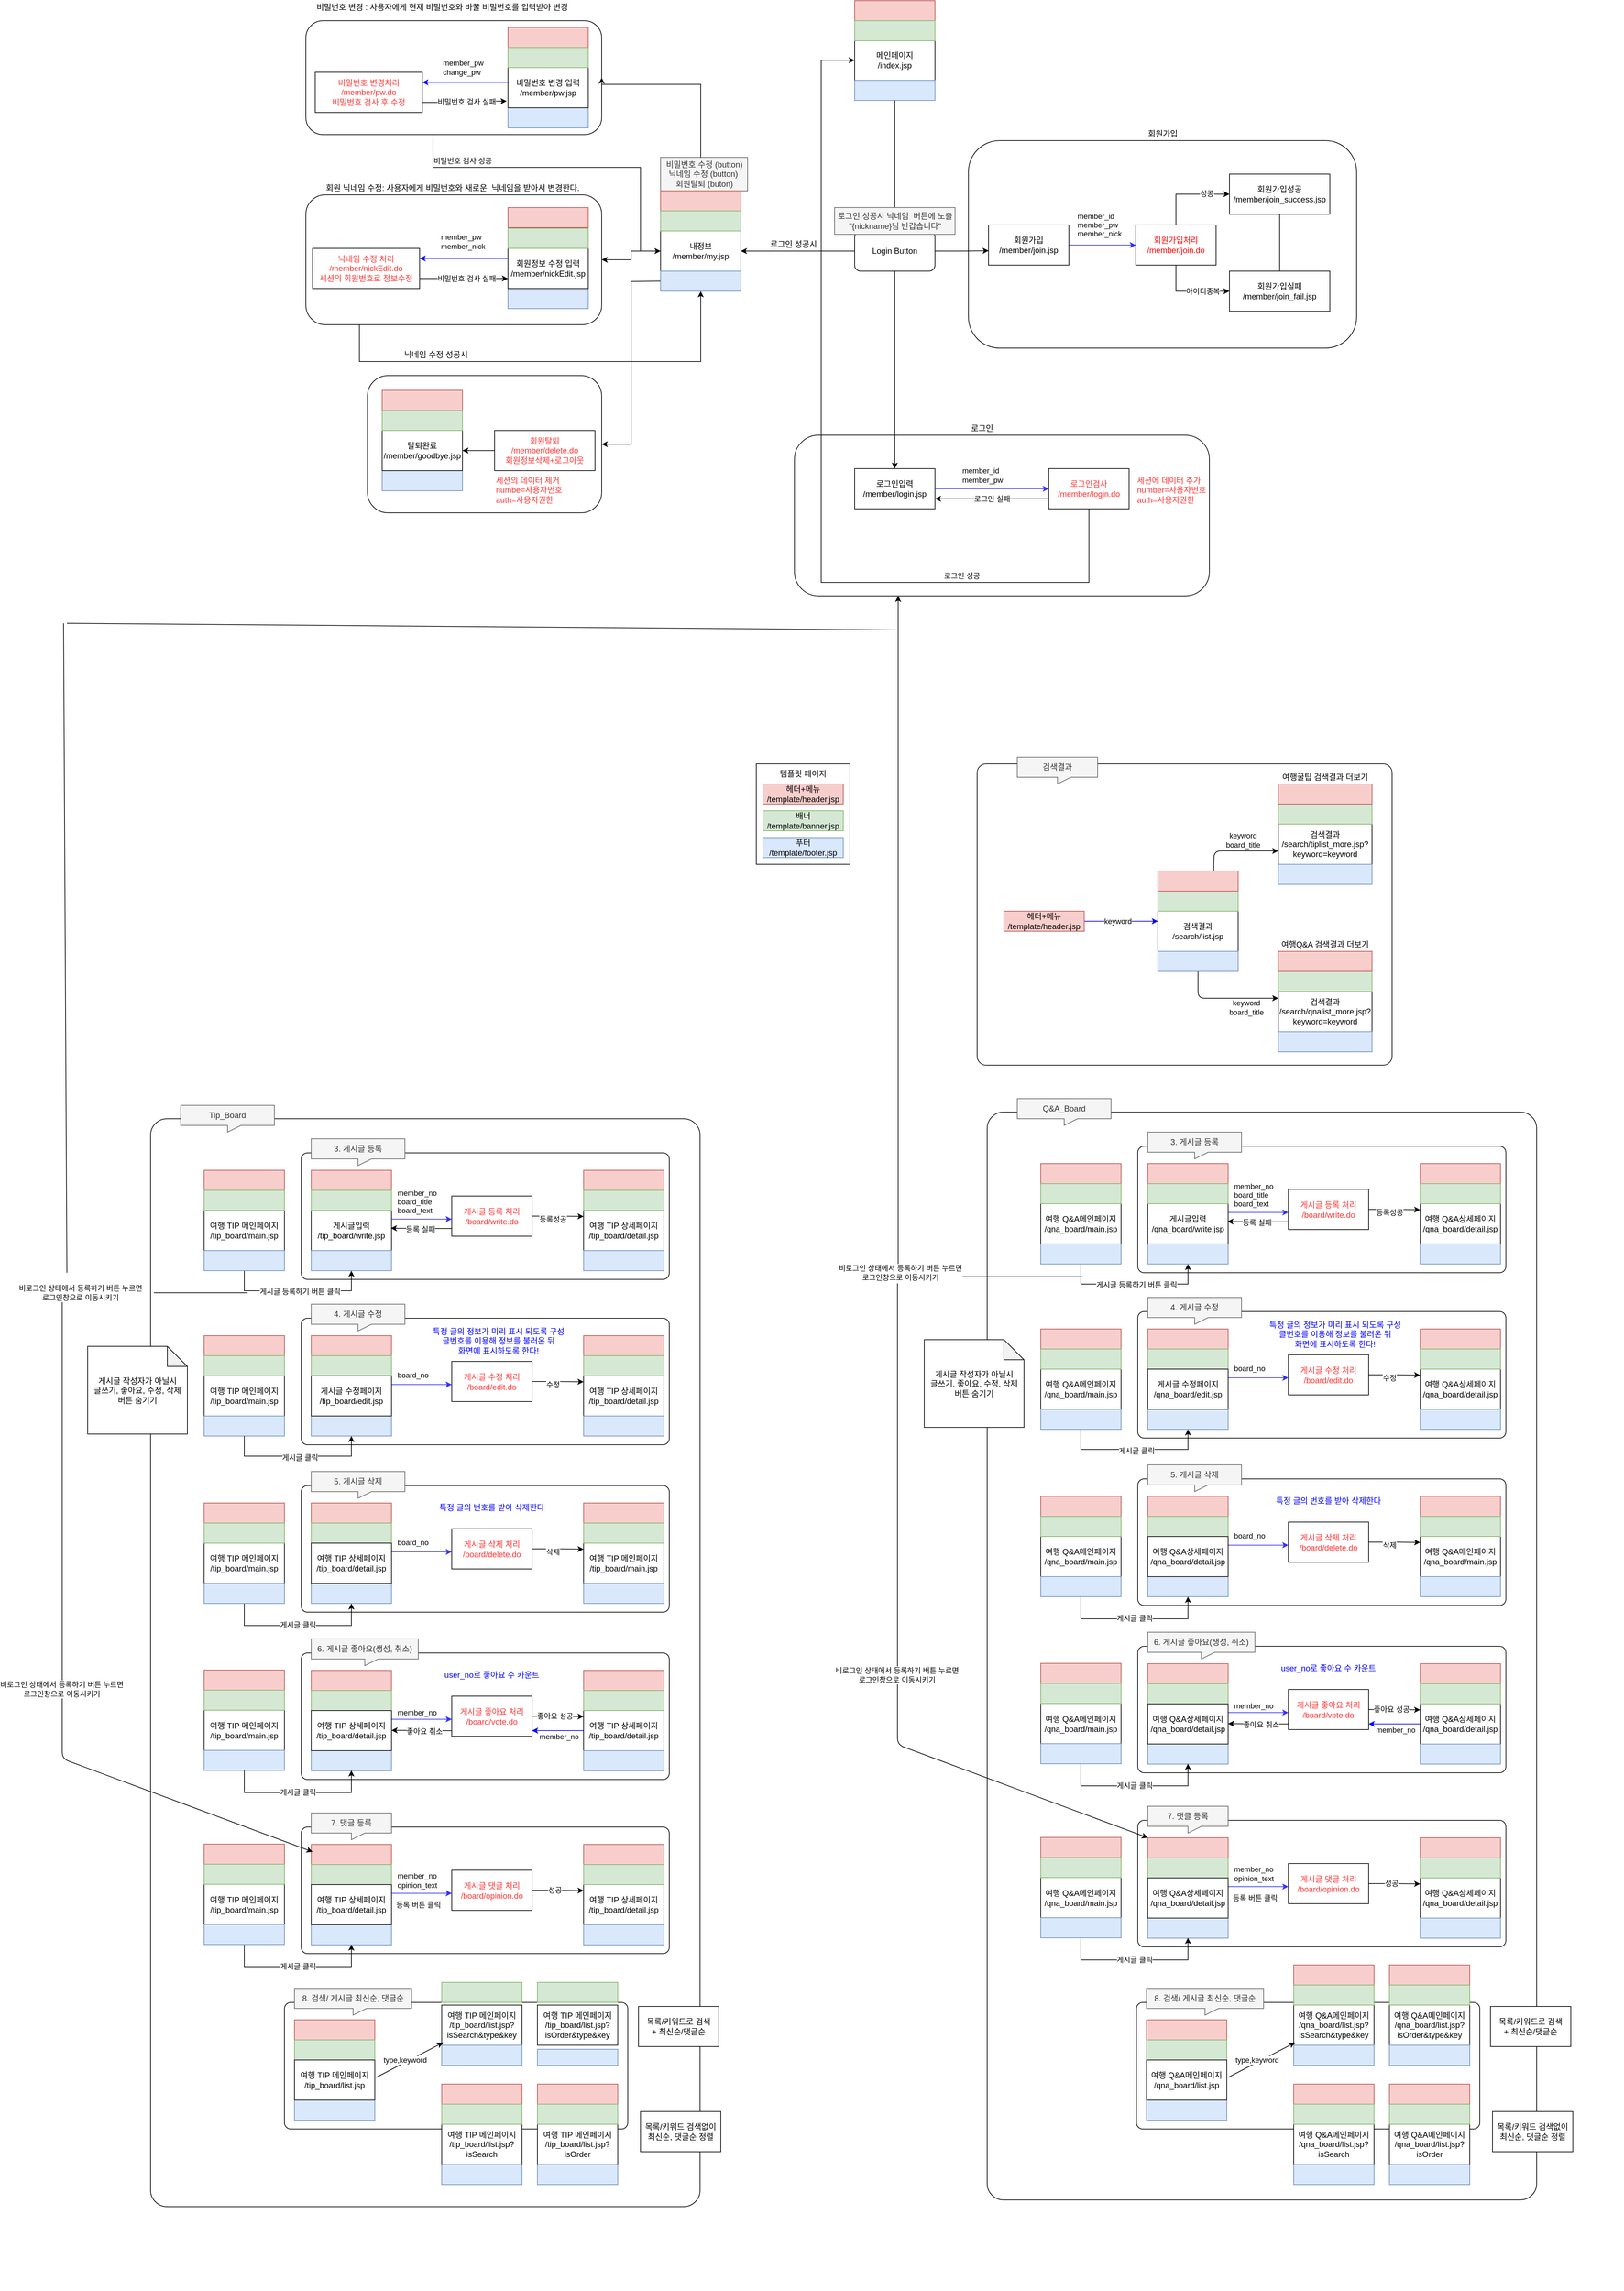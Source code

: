 <mxfile version="14.1.9" type="device"><diagram id="ZsBfRqcbH99QROAvJv4S" name="Page-1"><mxGraphModel dx="2379" dy="2832" grid="0" gridSize="10" guides="1" tooltips="1" connect="1" arrows="1" fold="1" page="1" pageScale="1" pageWidth="1654" pageHeight="2336" math="0" shadow="0"><root><mxCell id="0"/><mxCell id="1" parent="0"/><mxCell id="gZ8JV7jaEIuzKvq_sZsB-57" value="" style="edgeStyle=orthogonalEdgeStyle;rounded=0;orthogonalLoop=1;jettySize=auto;html=1;fontColor=#000000;entryX=0.5;entryY=1;entryDx=0;entryDy=0;exitX=0.5;exitY=1;exitDx=0;exitDy=0;" parent="1" edge="1"><mxGeometry x="-910" as="geometry"><Array as="points"><mxPoint x="-390" y="600"/><mxPoint x="-770" y="600"/></Array><mxPoint x="-770" y="490" as="targetPoint"/></mxGeometry></mxCell><mxCell id="gZ8JV7jaEIuzKvq_sZsB-58" value="로그인 성공" style="edgeLabel;html=1;align=center;verticalAlign=middle;resizable=0;points=[];fontColor=#000000;" parent="gZ8JV7jaEIuzKvq_sZsB-57" vertex="1" connectable="0"><mxGeometry x="-0.236" y="1" relative="1" as="geometry"><mxPoint as="offset"/></mxGeometry></mxCell><mxCell id="neTCyWTe7GElDIo69KQn-395" value="" style="group" parent="1" vertex="1" connectable="0"><mxGeometry x="-70" width="140" height="150" as="geometry"/></mxCell><mxCell id="gZ8JV7jaEIuzKvq_sZsB-1" value="" style="rounded=0;whiteSpace=wrap;html=1;" parent="neTCyWTe7GElDIo69KQn-395" vertex="1"><mxGeometry width="140" height="150" as="geometry"/></mxCell><mxCell id="gZ8JV7jaEIuzKvq_sZsB-2" value="헤더+메뉴&lt;br&gt;/template/header.jsp" style="rounded=0;whiteSpace=wrap;html=1;fillColor=#f8cecc;strokeColor=#b85450;" parent="neTCyWTe7GElDIo69KQn-395" vertex="1"><mxGeometry x="10" y="30" width="120" height="30" as="geometry"/></mxCell><mxCell id="gZ8JV7jaEIuzKvq_sZsB-3" value="배너&lt;br&gt;/template/banner.jsp" style="rounded=0;whiteSpace=wrap;html=1;fillColor=#d5e8d4;strokeColor=#82b366;" parent="neTCyWTe7GElDIo69KQn-395" vertex="1"><mxGeometry x="10" y="70" width="120" height="30" as="geometry"/></mxCell><mxCell id="gZ8JV7jaEIuzKvq_sZsB-4" value="푸터&lt;br&gt;/template/footer.jsp" style="rounded=0;whiteSpace=wrap;html=1;fillColor=#dae8fc;strokeColor=#6c8ebf;" parent="neTCyWTe7GElDIo69KQn-395" vertex="1"><mxGeometry x="10" y="110" width="120" height="30" as="geometry"/></mxCell><mxCell id="gZ8JV7jaEIuzKvq_sZsB-5" value="템플릿 페이지" style="text;html=1;strokeColor=none;fillColor=none;align=center;verticalAlign=middle;whiteSpace=wrap;rounded=0;" parent="neTCyWTe7GElDIo69KQn-395" vertex="1"><mxGeometry x="30" y="5" width="80" height="20" as="geometry"/></mxCell><mxCell id="neTCyWTe7GElDIo69KQn-640" value="" style="group" parent="1" vertex="1" connectable="0"><mxGeometry x="320" y="550" width="905" height="1730" as="geometry"/></mxCell><mxCell id="neTCyWTe7GElDIo69KQn-763" value="" style="rounded=1;whiteSpace=wrap;html=1;arcSize=3;" parent="neTCyWTe7GElDIo69KQn-640" vertex="1"><mxGeometry x="-45" y="-30" width="821" height="1625" as="geometry"/></mxCell><mxCell id="neTCyWTe7GElDIo69KQn-641" value="" style="rounded=1;whiteSpace=wrap;html=1;strokeColor=#000000;fontColor=#000000;align=left;arcSize=5;" parent="neTCyWTe7GElDIo69KQn-640" vertex="1"><mxGeometry x="180" y="21" width="550" height="189" as="geometry"/></mxCell><mxCell id="neTCyWTe7GElDIo69KQn-642" value="3. 게시글 등록" style="shape=callout;whiteSpace=wrap;html=1;perimeter=calloutPerimeter;align=center;fillColor=#f5f5f5;strokeColor=#666666;fontColor=#333333;position2=0.5;size=10;position=0.5;" parent="neTCyWTe7GElDIo69KQn-640" vertex="1"><mxGeometry x="195" width="140" height="40" as="geometry"/></mxCell><mxCell id="neTCyWTe7GElDIo69KQn-643" value="" style="rounded=0;whiteSpace=wrap;html=1;fillColor=#f8cecc;strokeColor=#b85450;" parent="neTCyWTe7GElDIo69KQn-640" vertex="1"><mxGeometry x="195" y="47" width="120" height="30" as="geometry"/></mxCell><mxCell id="neTCyWTe7GElDIo69KQn-644" value="게시글입력&lt;br&gt;/qna_board/write.jsp" style="rounded=0;whiteSpace=wrap;html=1;" parent="neTCyWTe7GElDIo69KQn-640" vertex="1"><mxGeometry x="195" y="107" width="120" height="60" as="geometry"/></mxCell><mxCell id="neTCyWTe7GElDIo69KQn-645" value="" style="rounded=0;whiteSpace=wrap;html=1;fillColor=#dae8fc;strokeColor=#6c8ebf;" parent="neTCyWTe7GElDIo69KQn-640" vertex="1"><mxGeometry x="195" y="167" width="120" height="30" as="geometry"/></mxCell><mxCell id="neTCyWTe7GElDIo69KQn-646" value="" style="rounded=0;whiteSpace=wrap;html=1;fillColor=#d5e8d4;strokeColor=#82b366;" parent="neTCyWTe7GElDIo69KQn-640" vertex="1"><mxGeometry x="195" y="77" width="120" height="30" as="geometry"/></mxCell><mxCell id="neTCyWTe7GElDIo69KQn-647" value="게시글 등록 처리&lt;br&gt;/board/write.do" style="rounded=0;whiteSpace=wrap;html=1;fontColor=#FF3333;" parent="neTCyWTe7GElDIo69KQn-640" vertex="1"><mxGeometry x="405" y="85.5" width="120" height="60" as="geometry"/></mxCell><mxCell id="neTCyWTe7GElDIo69KQn-648" value="" style="edgeStyle=orthogonalEdgeStyle;rounded=0;orthogonalLoop=1;jettySize=auto;html=1;strokeColor=#3333FF;" parent="neTCyWTe7GElDIo69KQn-640" edge="1"><mxGeometry x="-45" y="-623" as="geometry"><mxPoint x="315" y="120" as="sourcePoint"/><mxPoint x="405" y="120" as="targetPoint"/><Array as="points"><mxPoint x="375" y="120"/><mxPoint x="375" y="120"/></Array></mxGeometry></mxCell><mxCell id="neTCyWTe7GElDIo69KQn-649" value="member_no&lt;br&gt;board_title&lt;br&gt;board_text" style="edgeLabel;html=1;align=left;verticalAlign=middle;resizable=0;points=[];" parent="neTCyWTe7GElDIo69KQn-648" vertex="1" connectable="0"><mxGeometry x="-0.193" y="-1" relative="1" as="geometry"><mxPoint x="-30" y="-27" as="offset"/></mxGeometry></mxCell><mxCell id="neTCyWTe7GElDIo69KQn-650" value="" style="rounded=0;whiteSpace=wrap;html=1;fillColor=#f8cecc;strokeColor=#b85450;" parent="neTCyWTe7GElDIo69KQn-640" vertex="1"><mxGeometry x="602" y="47" width="120" height="30" as="geometry"/></mxCell><mxCell id="neTCyWTe7GElDIo69KQn-651" value="여행 Q&amp;amp;A상세페이지&lt;br&gt;/qna_board/detail.jsp" style="rounded=0;whiteSpace=wrap;html=1;" parent="neTCyWTe7GElDIo69KQn-640" vertex="1"><mxGeometry x="602" y="107" width="120" height="60" as="geometry"/></mxCell><mxCell id="neTCyWTe7GElDIo69KQn-652" style="edgeStyle=orthogonalEdgeStyle;rounded=0;orthogonalLoop=1;jettySize=auto;html=1;exitX=1;exitY=0.5;exitDx=0;exitDy=0;entryX=0;entryY=0.15;entryDx=0;entryDy=0;entryPerimeter=0;" parent="neTCyWTe7GElDIo69KQn-640" source="neTCyWTe7GElDIo69KQn-647" target="neTCyWTe7GElDIo69KQn-651" edge="1"><mxGeometry x="-45" y="-623" as="geometry"><Array as="points"><mxPoint x="565" y="116"/><mxPoint x="565" y="116"/></Array></mxGeometry></mxCell><mxCell id="neTCyWTe7GElDIo69KQn-653" value="등록성공" style="edgeLabel;html=1;align=center;verticalAlign=middle;resizable=0;points=[];" parent="neTCyWTe7GElDIo69KQn-652" vertex="1" connectable="0"><mxGeometry x="-0.205" y="-4" relative="1" as="geometry"><mxPoint as="offset"/></mxGeometry></mxCell><mxCell id="neTCyWTe7GElDIo69KQn-654" value="" style="rounded=0;whiteSpace=wrap;html=1;fillColor=#dae8fc;strokeColor=#6c8ebf;" parent="neTCyWTe7GElDIo69KQn-640" vertex="1"><mxGeometry x="602" y="167" width="120" height="30" as="geometry"/></mxCell><mxCell id="neTCyWTe7GElDIo69KQn-655" value="" style="rounded=0;whiteSpace=wrap;html=1;fillColor=#d5e8d4;strokeColor=#82b366;" parent="neTCyWTe7GElDIo69KQn-640" vertex="1"><mxGeometry x="602" y="77" width="120" height="30" as="geometry"/></mxCell><mxCell id="neTCyWTe7GElDIo69KQn-656" value="" style="rounded=0;whiteSpace=wrap;html=1;fillColor=#f8cecc;strokeColor=#b85450;" parent="neTCyWTe7GElDIo69KQn-640" vertex="1"><mxGeometry x="35" y="47" width="120" height="30" as="geometry"/></mxCell><mxCell id="neTCyWTe7GElDIo69KQn-657" value="여행 Q&amp;amp;A메인페이지&lt;br&gt;/qna_board/main.jsp" style="rounded=0;whiteSpace=wrap;html=1;" parent="neTCyWTe7GElDIo69KQn-640" vertex="1"><mxGeometry x="35" y="107" width="120" height="60" as="geometry"/></mxCell><mxCell id="neTCyWTe7GElDIo69KQn-658" style="edgeStyle=orthogonalEdgeStyle;rounded=0;orthogonalLoop=1;jettySize=auto;html=1;exitX=0.5;exitY=1;exitDx=0;exitDy=0;entryX=0.5;entryY=1;entryDx=0;entryDy=0;" parent="neTCyWTe7GElDIo69KQn-640" source="neTCyWTe7GElDIo69KQn-660" target="neTCyWTe7GElDIo69KQn-645" edge="1"><mxGeometry x="-45" y="-623" as="geometry"><Array as="points"><mxPoint x="95" y="227"/><mxPoint x="255" y="227"/></Array></mxGeometry></mxCell><mxCell id="neTCyWTe7GElDIo69KQn-659" value="게시글 등록하기 버튼 클릭" style="edgeLabel;html=1;align=center;verticalAlign=middle;resizable=0;points=[];" parent="neTCyWTe7GElDIo69KQn-658" vertex="1" connectable="0"><mxGeometry x="-0.27" y="-1" relative="1" as="geometry"><mxPoint x="32" as="offset"/></mxGeometry></mxCell><mxCell id="neTCyWTe7GElDIo69KQn-660" value="" style="rounded=0;whiteSpace=wrap;html=1;fillColor=#dae8fc;strokeColor=#6c8ebf;" parent="neTCyWTe7GElDIo69KQn-640" vertex="1"><mxGeometry x="35" y="167" width="120" height="30" as="geometry"/></mxCell><mxCell id="neTCyWTe7GElDIo69KQn-661" value="" style="rounded=0;whiteSpace=wrap;html=1;fillColor=#d5e8d4;strokeColor=#82b366;" parent="neTCyWTe7GElDIo69KQn-640" vertex="1"><mxGeometry x="35" y="77" width="120" height="30" as="geometry"/></mxCell><mxCell id="neTCyWTe7GElDIo69KQn-662" value="" style="rounded=1;whiteSpace=wrap;html=1;strokeColor=#000000;fontColor=#000000;align=left;arcSize=5;" parent="neTCyWTe7GElDIo69KQn-640" vertex="1"><mxGeometry x="180" y="268" width="550" height="189" as="geometry"/></mxCell><mxCell id="neTCyWTe7GElDIo69KQn-663" value="4. 게시글 수정" style="shape=callout;whiteSpace=wrap;html=1;perimeter=calloutPerimeter;align=center;fillColor=#f5f5f5;strokeColor=#666666;fontColor=#333333;position2=0.5;size=10;position=0.5;" parent="neTCyWTe7GElDIo69KQn-640" vertex="1"><mxGeometry x="195" y="247" width="140" height="40" as="geometry"/></mxCell><mxCell id="neTCyWTe7GElDIo69KQn-664" value="" style="rounded=0;whiteSpace=wrap;html=1;fillColor=#f8cecc;strokeColor=#b85450;" parent="neTCyWTe7GElDIo69KQn-640" vertex="1"><mxGeometry x="195" y="294" width="120" height="30" as="geometry"/></mxCell><mxCell id="neTCyWTe7GElDIo69KQn-665" value="" style="rounded=0;whiteSpace=wrap;html=1;fillColor=#dae8fc;strokeColor=#6c8ebf;" parent="neTCyWTe7GElDIo69KQn-640" vertex="1"><mxGeometry x="195" y="414" width="120" height="30" as="geometry"/></mxCell><mxCell id="neTCyWTe7GElDIo69KQn-666" value="" style="rounded=0;whiteSpace=wrap;html=1;fillColor=#d5e8d4;strokeColor=#82b366;" parent="neTCyWTe7GElDIo69KQn-640" vertex="1"><mxGeometry x="195" y="324" width="120" height="30" as="geometry"/></mxCell><mxCell id="neTCyWTe7GElDIo69KQn-667" value="게시글 수정 처리&lt;br&gt;/board/edit.do" style="rounded=0;whiteSpace=wrap;html=1;fontColor=#FF3333;" parent="neTCyWTe7GElDIo69KQn-640" vertex="1"><mxGeometry x="405" y="332.5" width="120" height="60" as="geometry"/></mxCell><mxCell id="neTCyWTe7GElDIo69KQn-668" value="" style="edgeStyle=orthogonalEdgeStyle;rounded=0;orthogonalLoop=1;jettySize=auto;html=1;strokeColor=#3333FF;" parent="neTCyWTe7GElDIo69KQn-640" edge="1"><mxGeometry x="-45" y="-623" as="geometry"><mxPoint x="315" y="367" as="sourcePoint"/><mxPoint x="405" y="367" as="targetPoint"/><Array as="points"><mxPoint x="375" y="367"/><mxPoint x="375" y="367"/></Array></mxGeometry></mxCell><mxCell id="neTCyWTe7GElDIo69KQn-669" value="board_no" style="edgeLabel;html=1;align=left;verticalAlign=middle;resizable=0;points=[];" parent="neTCyWTe7GElDIo69KQn-668" vertex="1" connectable="0"><mxGeometry x="-0.193" y="-1" relative="1" as="geometry"><mxPoint x="-30" y="-15" as="offset"/></mxGeometry></mxCell><mxCell id="neTCyWTe7GElDIo69KQn-670" value="" style="rounded=0;whiteSpace=wrap;html=1;fillColor=#f8cecc;strokeColor=#b85450;" parent="neTCyWTe7GElDIo69KQn-640" vertex="1"><mxGeometry x="602" y="294" width="120" height="30" as="geometry"/></mxCell><mxCell id="neTCyWTe7GElDIo69KQn-671" value="여행 Q&amp;amp;A상세페이지&lt;br&gt;/qna_board/detail.jsp" style="rounded=0;whiteSpace=wrap;html=1;" parent="neTCyWTe7GElDIo69KQn-640" vertex="1"><mxGeometry x="602" y="354" width="120" height="60" as="geometry"/></mxCell><mxCell id="neTCyWTe7GElDIo69KQn-672" style="edgeStyle=orthogonalEdgeStyle;rounded=0;orthogonalLoop=1;jettySize=auto;html=1;exitX=1;exitY=0.5;exitDx=0;exitDy=0;entryX=0;entryY=0.15;entryDx=0;entryDy=0;entryPerimeter=0;" parent="neTCyWTe7GElDIo69KQn-640" source="neTCyWTe7GElDIo69KQn-667" target="neTCyWTe7GElDIo69KQn-671" edge="1"><mxGeometry x="-45" y="-623" as="geometry"><Array as="points"><mxPoint x="565" y="363"/><mxPoint x="565" y="363"/></Array></mxGeometry></mxCell><mxCell id="neTCyWTe7GElDIo69KQn-673" value="수정" style="edgeLabel;html=1;align=center;verticalAlign=middle;resizable=0;points=[];" parent="neTCyWTe7GElDIo69KQn-672" vertex="1" connectable="0"><mxGeometry x="-0.205" y="-4" relative="1" as="geometry"><mxPoint as="offset"/></mxGeometry></mxCell><mxCell id="neTCyWTe7GElDIo69KQn-674" value="" style="rounded=0;whiteSpace=wrap;html=1;fillColor=#dae8fc;strokeColor=#6c8ebf;" parent="neTCyWTe7GElDIo69KQn-640" vertex="1"><mxGeometry x="602" y="414" width="120" height="30" as="geometry"/></mxCell><mxCell id="neTCyWTe7GElDIo69KQn-675" value="" style="rounded=0;whiteSpace=wrap;html=1;fillColor=#d5e8d4;strokeColor=#82b366;" parent="neTCyWTe7GElDIo69KQn-640" vertex="1"><mxGeometry x="602" y="324" width="120" height="30" as="geometry"/></mxCell><mxCell id="neTCyWTe7GElDIo69KQn-676" value="" style="rounded=0;whiteSpace=wrap;html=1;fillColor=#f8cecc;strokeColor=#b85450;" parent="neTCyWTe7GElDIo69KQn-640" vertex="1"><mxGeometry x="35" y="294" width="120" height="30" as="geometry"/></mxCell><mxCell id="neTCyWTe7GElDIo69KQn-677" value="여행 Q&amp;amp;A메인페이지&lt;br&gt;/qna_board/main.jsp" style="rounded=0;whiteSpace=wrap;html=1;" parent="neTCyWTe7GElDIo69KQn-640" vertex="1"><mxGeometry x="35" y="354" width="120" height="60" as="geometry"/></mxCell><mxCell id="neTCyWTe7GElDIo69KQn-678" value="" style="rounded=0;whiteSpace=wrap;html=1;fillColor=#dae8fc;strokeColor=#6c8ebf;" parent="neTCyWTe7GElDIo69KQn-640" vertex="1"><mxGeometry x="35" y="414" width="120" height="30" as="geometry"/></mxCell><mxCell id="neTCyWTe7GElDIo69KQn-679" value="" style="rounded=0;whiteSpace=wrap;html=1;fillColor=#d5e8d4;strokeColor=#82b366;" parent="neTCyWTe7GElDIo69KQn-640" vertex="1"><mxGeometry x="35" y="324" width="120" height="30" as="geometry"/></mxCell><mxCell id="neTCyWTe7GElDIo69KQn-680" value="게시글 수정페이지&lt;br&gt;/qna_board/edit.jsp" style="rounded=0;whiteSpace=wrap;html=1;" parent="neTCyWTe7GElDIo69KQn-640" vertex="1"><mxGeometry x="195" y="354" width="120" height="60" as="geometry"/></mxCell><mxCell id="neTCyWTe7GElDIo69KQn-683" value="" style="rounded=1;whiteSpace=wrap;html=1;strokeColor=#000000;fontColor=#000000;align=left;arcSize=5;" parent="neTCyWTe7GElDIo69KQn-640" vertex="1"><mxGeometry x="180" y="518" width="550" height="189" as="geometry"/></mxCell><mxCell id="neTCyWTe7GElDIo69KQn-684" value="5. 게시글 삭제" style="shape=callout;whiteSpace=wrap;html=1;perimeter=calloutPerimeter;align=center;fillColor=#f5f5f5;strokeColor=#666666;fontColor=#333333;position2=0.5;size=10;position=0.5;" parent="neTCyWTe7GElDIo69KQn-640" vertex="1"><mxGeometry x="195" y="497" width="140" height="40" as="geometry"/></mxCell><mxCell id="neTCyWTe7GElDIo69KQn-685" value="" style="rounded=0;whiteSpace=wrap;html=1;fillColor=#f8cecc;strokeColor=#b85450;" parent="neTCyWTe7GElDIo69KQn-640" vertex="1"><mxGeometry x="195" y="544" width="120" height="30" as="geometry"/></mxCell><mxCell id="neTCyWTe7GElDIo69KQn-686" value="" style="rounded=0;whiteSpace=wrap;html=1;fillColor=#dae8fc;strokeColor=#6c8ebf;" parent="neTCyWTe7GElDIo69KQn-640" vertex="1"><mxGeometry x="195" y="664" width="120" height="30" as="geometry"/></mxCell><mxCell id="neTCyWTe7GElDIo69KQn-687" value="" style="rounded=0;whiteSpace=wrap;html=1;fillColor=#d5e8d4;strokeColor=#82b366;" parent="neTCyWTe7GElDIo69KQn-640" vertex="1"><mxGeometry x="195" y="574" width="120" height="30" as="geometry"/></mxCell><mxCell id="neTCyWTe7GElDIo69KQn-688" value="게시글 삭제 처리&lt;br&gt;/board/delete.do" style="rounded=0;whiteSpace=wrap;html=1;fontColor=#FF3333;" parent="neTCyWTe7GElDIo69KQn-640" vertex="1"><mxGeometry x="405" y="582.5" width="120" height="60" as="geometry"/></mxCell><mxCell id="neTCyWTe7GElDIo69KQn-689" value="" style="edgeStyle=orthogonalEdgeStyle;rounded=0;orthogonalLoop=1;jettySize=auto;html=1;strokeColor=#3333FF;" parent="neTCyWTe7GElDIo69KQn-640" edge="1"><mxGeometry x="-45" y="-623" as="geometry"><mxPoint x="315" y="617" as="sourcePoint"/><mxPoint x="405" y="617" as="targetPoint"/><Array as="points"><mxPoint x="375" y="617"/><mxPoint x="375" y="617"/></Array></mxGeometry></mxCell><mxCell id="neTCyWTe7GElDIo69KQn-690" value="board_no" style="edgeLabel;html=1;align=left;verticalAlign=middle;resizable=0;points=[];" parent="neTCyWTe7GElDIo69KQn-689" vertex="1" connectable="0"><mxGeometry x="-0.193" y="-1" relative="1" as="geometry"><mxPoint x="-30" y="-15" as="offset"/></mxGeometry></mxCell><mxCell id="neTCyWTe7GElDIo69KQn-691" value="" style="rounded=0;whiteSpace=wrap;html=1;fillColor=#f8cecc;strokeColor=#b85450;" parent="neTCyWTe7GElDIo69KQn-640" vertex="1"><mxGeometry x="602" y="544" width="120" height="30" as="geometry"/></mxCell><mxCell id="neTCyWTe7GElDIo69KQn-692" value="여행 Q&amp;amp;A메인페이지&lt;br&gt;/qna_board/main.jsp" style="rounded=0;whiteSpace=wrap;html=1;" parent="neTCyWTe7GElDIo69KQn-640" vertex="1"><mxGeometry x="602" y="604" width="120" height="60" as="geometry"/></mxCell><mxCell id="neTCyWTe7GElDIo69KQn-693" style="edgeStyle=orthogonalEdgeStyle;rounded=0;orthogonalLoop=1;jettySize=auto;html=1;exitX=1;exitY=0.5;exitDx=0;exitDy=0;entryX=0;entryY=0.15;entryDx=0;entryDy=0;entryPerimeter=0;" parent="neTCyWTe7GElDIo69KQn-640" source="neTCyWTe7GElDIo69KQn-688" target="neTCyWTe7GElDIo69KQn-692" edge="1"><mxGeometry x="-45" y="-623" as="geometry"><Array as="points"><mxPoint x="565" y="613"/><mxPoint x="565" y="613"/></Array></mxGeometry></mxCell><mxCell id="neTCyWTe7GElDIo69KQn-694" value="삭제" style="edgeLabel;html=1;align=center;verticalAlign=middle;resizable=0;points=[];" parent="neTCyWTe7GElDIo69KQn-693" vertex="1" connectable="0"><mxGeometry x="-0.205" y="-4" relative="1" as="geometry"><mxPoint as="offset"/></mxGeometry></mxCell><mxCell id="neTCyWTe7GElDIo69KQn-695" value="" style="rounded=0;whiteSpace=wrap;html=1;fillColor=#dae8fc;strokeColor=#6c8ebf;" parent="neTCyWTe7GElDIo69KQn-640" vertex="1"><mxGeometry x="602" y="664" width="120" height="30" as="geometry"/></mxCell><mxCell id="neTCyWTe7GElDIo69KQn-696" value="" style="rounded=0;whiteSpace=wrap;html=1;fillColor=#d5e8d4;strokeColor=#82b366;" parent="neTCyWTe7GElDIo69KQn-640" vertex="1"><mxGeometry x="602" y="574" width="120" height="30" as="geometry"/></mxCell><mxCell id="neTCyWTe7GElDIo69KQn-697" value="" style="rounded=0;whiteSpace=wrap;html=1;fillColor=#f8cecc;strokeColor=#b85450;" parent="neTCyWTe7GElDIo69KQn-640" vertex="1"><mxGeometry x="35" y="544" width="120" height="30" as="geometry"/></mxCell><mxCell id="neTCyWTe7GElDIo69KQn-698" value="여행 Q&amp;amp;A메인페이지&lt;br&gt;/qna_board/main.jsp" style="rounded=0;whiteSpace=wrap;html=1;" parent="neTCyWTe7GElDIo69KQn-640" vertex="1"><mxGeometry x="35" y="604" width="120" height="60" as="geometry"/></mxCell><mxCell id="neTCyWTe7GElDIo69KQn-699" style="edgeStyle=orthogonalEdgeStyle;rounded=0;orthogonalLoop=1;jettySize=auto;html=1;exitX=0.5;exitY=1;exitDx=0;exitDy=0;entryX=0.5;entryY=1;entryDx=0;entryDy=0;" parent="neTCyWTe7GElDIo69KQn-640" source="neTCyWTe7GElDIo69KQn-701" target="neTCyWTe7GElDIo69KQn-686" edge="1"><mxGeometry x="-45" y="-623" as="geometry"><Array as="points"><mxPoint x="95" y="727"/><mxPoint x="255" y="727"/></Array></mxGeometry></mxCell><mxCell id="neTCyWTe7GElDIo69KQn-700" value="게시글 클릭" style="edgeLabel;html=1;align=center;verticalAlign=middle;resizable=0;points=[];" parent="neTCyWTe7GElDIo69KQn-699" vertex="1" connectable="0"><mxGeometry x="0.203" y="1" relative="1" as="geometry"><mxPoint x="-23" as="offset"/></mxGeometry></mxCell><mxCell id="neTCyWTe7GElDIo69KQn-701" value="" style="rounded=0;whiteSpace=wrap;html=1;fillColor=#dae8fc;strokeColor=#6c8ebf;" parent="neTCyWTe7GElDIo69KQn-640" vertex="1"><mxGeometry x="35" y="664" width="120" height="30" as="geometry"/></mxCell><mxCell id="neTCyWTe7GElDIo69KQn-702" value="" style="rounded=0;whiteSpace=wrap;html=1;fillColor=#d5e8d4;strokeColor=#82b366;" parent="neTCyWTe7GElDIo69KQn-640" vertex="1"><mxGeometry x="35" y="574" width="120" height="30" as="geometry"/></mxCell><mxCell id="neTCyWTe7GElDIo69KQn-703" value="여행 Q&amp;amp;A상세페이지&lt;br&gt;/qna_board/detail.jsp" style="rounded=0;whiteSpace=wrap;html=1;" parent="neTCyWTe7GElDIo69KQn-640" vertex="1"><mxGeometry x="195" y="604" width="120" height="60" as="geometry"/></mxCell><mxCell id="neTCyWTe7GElDIo69KQn-705" style="edgeStyle=orthogonalEdgeStyle;rounded=0;orthogonalLoop=1;jettySize=auto;html=1;exitX=0.5;exitY=1;exitDx=0;exitDy=0;entryX=0.5;entryY=1;entryDx=0;entryDy=0;" parent="neTCyWTe7GElDIo69KQn-640" edge="1"><mxGeometry x="-45" y="-623" as="geometry"><mxPoint x="95" y="444" as="sourcePoint"/><mxPoint x="255" y="444" as="targetPoint"/><Array as="points"><mxPoint x="95" y="474"/><mxPoint x="255" y="474"/></Array></mxGeometry></mxCell><mxCell id="neTCyWTe7GElDIo69KQn-706" value="게시글 클릭" style="edgeLabel;html=1;align=center;verticalAlign=middle;resizable=0;points=[];" parent="neTCyWTe7GElDIo69KQn-705" vertex="1" connectable="0"><mxGeometry x="-0.27" y="-1" relative="1" as="geometry"><mxPoint x="32" y="1" as="offset"/></mxGeometry></mxCell><mxCell id="neTCyWTe7GElDIo69KQn-707" style="edgeStyle=orthogonalEdgeStyle;rounded=0;orthogonalLoop=1;jettySize=auto;html=1;entryX=1;entryY=0.5;entryDx=0;entryDy=0;" parent="neTCyWTe7GElDIo69KQn-640" edge="1"><mxGeometry x="-45" y="-623" as="geometry"><mxPoint x="405" y="134" as="sourcePoint"/><mxPoint x="314" y="133.5" as="targetPoint"/><Array as="points"><mxPoint x="360" y="134"/></Array></mxGeometry></mxCell><mxCell id="neTCyWTe7GElDIo69KQn-708" value="등록 실패" style="edgeLabel;html=1;align=center;verticalAlign=middle;resizable=0;points=[];" parent="neTCyWTe7GElDIo69KQn-707" vertex="1" connectable="0"><mxGeometry x="-0.28" y="2" relative="1" as="geometry"><mxPoint x="-14" y="-1" as="offset"/></mxGeometry></mxCell><mxCell id="neTCyWTe7GElDIo69KQn-711" value="특정 글의 정보가 미리 표시 되도록 구성&lt;br&gt;글번호를 이용해 정보를 불러온 뒤&lt;br&gt;화면에 표시하도록 한다!" style="text;html=1;strokeColor=none;fillColor=none;align=center;verticalAlign=middle;whiteSpace=wrap;rounded=0;fontStyle=0;fontColor=#0000FF;" parent="neTCyWTe7GElDIo69KQn-640" vertex="1"><mxGeometry x="365" y="270" width="220" height="64" as="geometry"/></mxCell><mxCell id="neTCyWTe7GElDIo69KQn-712" value="특정 글의 번호를 받아 삭제한다" style="text;html=1;strokeColor=none;fillColor=none;align=center;verticalAlign=middle;whiteSpace=wrap;rounded=0;fontStyle=0;fontColor=#0000FF;" parent="neTCyWTe7GElDIo69KQn-640" vertex="1"><mxGeometry x="370" y="537" width="190" height="28.5" as="geometry"/></mxCell><mxCell id="neTCyWTe7GElDIo69KQn-713" value="" style="rounded=1;whiteSpace=wrap;html=1;strokeColor=#000000;fontColor=#000000;align=left;arcSize=5;" parent="neTCyWTe7GElDIo69KQn-640" vertex="1"><mxGeometry x="180" y="768" width="550" height="189" as="geometry"/></mxCell><mxCell id="neTCyWTe7GElDIo69KQn-714" value="6. 게시글 좋아요(생성, 취소)" style="shape=callout;whiteSpace=wrap;html=1;perimeter=calloutPerimeter;align=center;fillColor=#f5f5f5;strokeColor=#666666;fontColor=#333333;position2=0.5;size=10;position=0.5;" parent="neTCyWTe7GElDIo69KQn-640" vertex="1"><mxGeometry x="195" y="747" width="160" height="40" as="geometry"/></mxCell><mxCell id="neTCyWTe7GElDIo69KQn-715" value="" style="rounded=0;whiteSpace=wrap;html=1;fillColor=#f8cecc;strokeColor=#b85450;" parent="neTCyWTe7GElDIo69KQn-640" vertex="1"><mxGeometry x="195" y="794" width="120" height="30" as="geometry"/></mxCell><mxCell id="neTCyWTe7GElDIo69KQn-716" value="" style="rounded=0;whiteSpace=wrap;html=1;fillColor=#dae8fc;strokeColor=#6c8ebf;" parent="neTCyWTe7GElDIo69KQn-640" vertex="1"><mxGeometry x="195" y="914" width="120" height="30" as="geometry"/></mxCell><mxCell id="neTCyWTe7GElDIo69KQn-717" value="" style="rounded=0;whiteSpace=wrap;html=1;fillColor=#d5e8d4;strokeColor=#82b366;" parent="neTCyWTe7GElDIo69KQn-640" vertex="1"><mxGeometry x="195" y="824" width="120" height="30" as="geometry"/></mxCell><mxCell id="neTCyWTe7GElDIo69KQn-718" style="edgeStyle=orthogonalEdgeStyle;rounded=0;orthogonalLoop=1;jettySize=auto;html=1;exitX=0;exitY=0.75;exitDx=0;exitDy=0;entryX=1;entryY=0.383;entryDx=0;entryDy=0;entryPerimeter=0;" parent="neTCyWTe7GElDIo69KQn-640" edge="1"><mxGeometry x="-45" y="-623" as="geometry"><mxPoint x="405" y="884.1" as="sourcePoint"/><mxPoint x="315" y="883.58" as="targetPoint"/><Array as="points"><mxPoint x="315" y="884"/></Array></mxGeometry></mxCell><mxCell id="neTCyWTe7GElDIo69KQn-719" value="좋아요 취소" style="edgeLabel;html=1;align=center;verticalAlign=middle;resizable=0;points=[];" parent="neTCyWTe7GElDIo69KQn-718" vertex="1" connectable="0"><mxGeometry x="-0.249" y="1" relative="1" as="geometry"><mxPoint x="-7" as="offset"/></mxGeometry></mxCell><mxCell id="neTCyWTe7GElDIo69KQn-720" value="게시글 좋아요 처리&lt;br&gt;/board/vote.do" style="rounded=0;whiteSpace=wrap;html=1;fontColor=#FF3333;" parent="neTCyWTe7GElDIo69KQn-640" vertex="1"><mxGeometry x="405" y="832.5" width="120" height="60" as="geometry"/></mxCell><mxCell id="neTCyWTe7GElDIo69KQn-721" value="" style="edgeStyle=orthogonalEdgeStyle;rounded=0;orthogonalLoop=1;jettySize=auto;html=1;strokeColor=#3333FF;" parent="neTCyWTe7GElDIo69KQn-640" edge="1"><mxGeometry x="-45" y="-623" as="geometry"><mxPoint x="315" y="867" as="sourcePoint"/><mxPoint x="405" y="867" as="targetPoint"/><Array as="points"><mxPoint x="375" y="867"/><mxPoint x="375" y="867"/></Array></mxGeometry></mxCell><mxCell id="neTCyWTe7GElDIo69KQn-722" value="member_no" style="edgeLabel;html=1;align=left;verticalAlign=middle;resizable=0;points=[];" parent="neTCyWTe7GElDIo69KQn-721" vertex="1" connectable="0"><mxGeometry x="-0.193" y="-1" relative="1" as="geometry"><mxPoint x="-30" y="-11" as="offset"/></mxGeometry></mxCell><mxCell id="neTCyWTe7GElDIo69KQn-723" value="" style="rounded=0;whiteSpace=wrap;html=1;fillColor=#f8cecc;strokeColor=#b85450;" parent="neTCyWTe7GElDIo69KQn-640" vertex="1"><mxGeometry x="602" y="794" width="120" height="30" as="geometry"/></mxCell><mxCell id="neTCyWTe7GElDIo69KQn-724" style="edgeStyle=orthogonalEdgeStyle;rounded=0;orthogonalLoop=1;jettySize=auto;html=1;exitX=0;exitY=0.5;exitDx=0;exitDy=0;strokeColor=#0000FF;" parent="neTCyWTe7GElDIo69KQn-640" source="neTCyWTe7GElDIo69KQn-726" edge="1"><mxGeometry x="-45" y="-623" as="geometry"><mxPoint x="525" y="884" as="targetPoint"/><Array as="points"><mxPoint x="525" y="884"/></Array></mxGeometry></mxCell><mxCell id="neTCyWTe7GElDIo69KQn-725" value="member_no" style="edgeLabel;html=1;align=center;verticalAlign=middle;resizable=0;points=[];" parent="neTCyWTe7GElDIo69KQn-724" vertex="1" connectable="0"><mxGeometry x="-0.329" relative="1" as="geometry"><mxPoint x="-11" y="8.5" as="offset"/></mxGeometry></mxCell><mxCell id="neTCyWTe7GElDIo69KQn-726" value="여행 Q&amp;amp;A상세페이지&lt;br&gt;/qna_board/detail.jsp" style="rounded=0;whiteSpace=wrap;html=1;" parent="neTCyWTe7GElDIo69KQn-640" vertex="1"><mxGeometry x="602" y="854" width="120" height="60" as="geometry"/></mxCell><mxCell id="neTCyWTe7GElDIo69KQn-727" style="edgeStyle=orthogonalEdgeStyle;rounded=0;orthogonalLoop=1;jettySize=auto;html=1;exitX=1;exitY=0.5;exitDx=0;exitDy=0;entryX=0;entryY=0.15;entryDx=0;entryDy=0;entryPerimeter=0;" parent="neTCyWTe7GElDIo69KQn-640" source="neTCyWTe7GElDIo69KQn-720" target="neTCyWTe7GElDIo69KQn-726" edge="1"><mxGeometry x="-45" y="-623" as="geometry"><Array as="points"><mxPoint x="565" y="863"/><mxPoint x="565" y="863"/></Array></mxGeometry></mxCell><mxCell id="neTCyWTe7GElDIo69KQn-728" value="좋아요 성공" style="edgeLabel;html=1;align=center;verticalAlign=middle;resizable=0;points=[];" parent="neTCyWTe7GElDIo69KQn-727" vertex="1" connectable="0"><mxGeometry x="-0.205" y="-4" relative="1" as="geometry"><mxPoint x="3" y="-5" as="offset"/></mxGeometry></mxCell><mxCell id="neTCyWTe7GElDIo69KQn-729" value="" style="rounded=0;whiteSpace=wrap;html=1;fillColor=#dae8fc;strokeColor=#6c8ebf;" parent="neTCyWTe7GElDIo69KQn-640" vertex="1"><mxGeometry x="602" y="914" width="120" height="30" as="geometry"/></mxCell><mxCell id="neTCyWTe7GElDIo69KQn-730" value="" style="rounded=0;whiteSpace=wrap;html=1;fillColor=#d5e8d4;strokeColor=#82b366;" parent="neTCyWTe7GElDIo69KQn-640" vertex="1"><mxGeometry x="602" y="824" width="120" height="30" as="geometry"/></mxCell><mxCell id="neTCyWTe7GElDIo69KQn-731" value="여행 Q&amp;amp;A상세페이지&lt;br&gt;/qna_board/detail.jsp" style="rounded=0;whiteSpace=wrap;html=1;" parent="neTCyWTe7GElDIo69KQn-640" vertex="1"><mxGeometry x="195" y="854" width="120" height="60" as="geometry"/></mxCell><mxCell id="neTCyWTe7GElDIo69KQn-732" value="user_no로 좋아요 수 카운트" style="text;html=1;strokeColor=none;fillColor=none;align=center;verticalAlign=middle;whiteSpace=wrap;rounded=0;fontStyle=0;fontColor=#0000FF;" parent="neTCyWTe7GElDIo69KQn-640" vertex="1"><mxGeometry x="370" y="787" width="190" height="28.5" as="geometry"/></mxCell><mxCell id="neTCyWTe7GElDIo69KQn-733" value="" style="rounded=0;whiteSpace=wrap;html=1;fillColor=#f8cecc;strokeColor=#b85450;" parent="neTCyWTe7GElDIo69KQn-640" vertex="1"><mxGeometry x="35" y="793.5" width="120" height="30" as="geometry"/></mxCell><mxCell id="neTCyWTe7GElDIo69KQn-734" value="여행 Q&amp;amp;A메인페이지&lt;br&gt;/qna_board/main.jsp" style="rounded=0;whiteSpace=wrap;html=1;" parent="neTCyWTe7GElDIo69KQn-640" vertex="1"><mxGeometry x="35" y="853.5" width="120" height="60" as="geometry"/></mxCell><mxCell id="neTCyWTe7GElDIo69KQn-735" style="edgeStyle=orthogonalEdgeStyle;rounded=0;orthogonalLoop=1;jettySize=auto;html=1;exitX=0.5;exitY=1;exitDx=0;exitDy=0;entryX=0.5;entryY=1;entryDx=0;entryDy=0;" parent="neTCyWTe7GElDIo69KQn-640" source="neTCyWTe7GElDIo69KQn-737" edge="1"><mxGeometry x="-45" y="-623" as="geometry"><mxPoint x="255" y="943.5" as="targetPoint"/><Array as="points"><mxPoint x="95" y="976.5"/><mxPoint x="255" y="976.5"/></Array></mxGeometry></mxCell><mxCell id="neTCyWTe7GElDIo69KQn-736" value="게시글 클릭" style="edgeLabel;html=1;align=center;verticalAlign=middle;resizable=0;points=[];" parent="neTCyWTe7GElDIo69KQn-735" vertex="1" connectable="0"><mxGeometry x="0.203" y="1" relative="1" as="geometry"><mxPoint x="-23" as="offset"/></mxGeometry></mxCell><mxCell id="neTCyWTe7GElDIo69KQn-737" value="" style="rounded=0;whiteSpace=wrap;html=1;fillColor=#dae8fc;strokeColor=#6c8ebf;" parent="neTCyWTe7GElDIo69KQn-640" vertex="1"><mxGeometry x="35" y="913.5" width="120" height="30" as="geometry"/></mxCell><mxCell id="neTCyWTe7GElDIo69KQn-738" value="" style="rounded=0;whiteSpace=wrap;html=1;fillColor=#d5e8d4;strokeColor=#82b366;" parent="neTCyWTe7GElDIo69KQn-640" vertex="1"><mxGeometry x="35" y="823.5" width="120" height="30" as="geometry"/></mxCell><mxCell id="neTCyWTe7GElDIo69KQn-739" value="" style="rounded=1;whiteSpace=wrap;html=1;strokeColor=#000000;fontColor=#000000;align=left;arcSize=5;" parent="neTCyWTe7GElDIo69KQn-640" vertex="1"><mxGeometry x="180" y="1028" width="550" height="189" as="geometry"/></mxCell><mxCell id="neTCyWTe7GElDIo69KQn-740" value="7. 댓글 등록" style="shape=callout;whiteSpace=wrap;html=1;perimeter=calloutPerimeter;align=center;fillColor=#f5f5f5;strokeColor=#666666;fontColor=#333333;position2=0.5;size=10;position=0.5;" parent="neTCyWTe7GElDIo69KQn-640" vertex="1"><mxGeometry x="195" y="1007" width="120" height="40" as="geometry"/></mxCell><mxCell id="neTCyWTe7GElDIo69KQn-741" value="" style="rounded=0;whiteSpace=wrap;html=1;fillColor=#f8cecc;strokeColor=#b85450;" parent="neTCyWTe7GElDIo69KQn-640" vertex="1"><mxGeometry x="195" y="1054" width="120" height="30" as="geometry"/></mxCell><mxCell id="neTCyWTe7GElDIo69KQn-742" value="" style="rounded=0;whiteSpace=wrap;html=1;fillColor=#dae8fc;strokeColor=#6c8ebf;" parent="neTCyWTe7GElDIo69KQn-640" vertex="1"><mxGeometry x="195" y="1174" width="120" height="30" as="geometry"/></mxCell><mxCell id="neTCyWTe7GElDIo69KQn-743" value="" style="rounded=0;whiteSpace=wrap;html=1;fillColor=#d5e8d4;strokeColor=#82b366;" parent="neTCyWTe7GElDIo69KQn-640" vertex="1"><mxGeometry x="195" y="1084" width="120" height="30" as="geometry"/></mxCell><mxCell id="neTCyWTe7GElDIo69KQn-744" value="게시글 댓글 처리&lt;br&gt;/board/opinion.do" style="rounded=0;whiteSpace=wrap;html=1;fontColor=#FF3333;" parent="neTCyWTe7GElDIo69KQn-640" vertex="1"><mxGeometry x="405" y="1092.5" width="120" height="60" as="geometry"/></mxCell><mxCell id="neTCyWTe7GElDIo69KQn-745" value="" style="edgeStyle=orthogonalEdgeStyle;rounded=0;orthogonalLoop=1;jettySize=auto;html=1;strokeColor=#3333FF;" parent="neTCyWTe7GElDIo69KQn-640" edge="1"><mxGeometry x="-45" y="-623" as="geometry"><mxPoint x="315" y="1127" as="sourcePoint"/><mxPoint x="405" y="1127" as="targetPoint"/><Array as="points"><mxPoint x="375" y="1127"/><mxPoint x="375" y="1127"/></Array></mxGeometry></mxCell><mxCell id="neTCyWTe7GElDIo69KQn-746" value="member_no&lt;br&gt;opinion_text" style="edgeLabel;html=1;align=left;verticalAlign=middle;resizable=0;points=[];" parent="neTCyWTe7GElDIo69KQn-745" vertex="1" connectable="0"><mxGeometry x="-0.193" y="-1" relative="1" as="geometry"><mxPoint x="-30" y="-20" as="offset"/></mxGeometry></mxCell><mxCell id="neTCyWTe7GElDIo69KQn-747" value="" style="rounded=0;whiteSpace=wrap;html=1;fillColor=#f8cecc;strokeColor=#b85450;" parent="neTCyWTe7GElDIo69KQn-640" vertex="1"><mxGeometry x="602" y="1054" width="120" height="30" as="geometry"/></mxCell><mxCell id="neTCyWTe7GElDIo69KQn-748" value="여행 Q&amp;amp;A상세페이지&lt;br&gt;/qna_board/detail.jsp" style="rounded=0;whiteSpace=wrap;html=1;" parent="neTCyWTe7GElDIo69KQn-640" vertex="1"><mxGeometry x="602" y="1114" width="120" height="60" as="geometry"/></mxCell><mxCell id="neTCyWTe7GElDIo69KQn-749" style="edgeStyle=orthogonalEdgeStyle;rounded=0;orthogonalLoop=1;jettySize=auto;html=1;exitX=1;exitY=0.5;exitDx=0;exitDy=0;entryX=0;entryY=0.15;entryDx=0;entryDy=0;entryPerimeter=0;" parent="neTCyWTe7GElDIo69KQn-640" source="neTCyWTe7GElDIo69KQn-744" target="neTCyWTe7GElDIo69KQn-748" edge="1"><mxGeometry x="-45" y="-623" as="geometry"><Array as="points"><mxPoint x="565" y="1123"/><mxPoint x="565" y="1123"/></Array></mxGeometry></mxCell><mxCell id="neTCyWTe7GElDIo69KQn-750" value="성공" style="edgeLabel;html=1;align=center;verticalAlign=middle;resizable=0;points=[];" parent="neTCyWTe7GElDIo69KQn-749" vertex="1" connectable="0"><mxGeometry x="-0.205" y="-4" relative="1" as="geometry"><mxPoint x="3" y="-5" as="offset"/></mxGeometry></mxCell><mxCell id="neTCyWTe7GElDIo69KQn-751" value="" style="rounded=0;whiteSpace=wrap;html=1;fillColor=#dae8fc;strokeColor=#6c8ebf;" parent="neTCyWTe7GElDIo69KQn-640" vertex="1"><mxGeometry x="602" y="1174" width="120" height="30" as="geometry"/></mxCell><mxCell id="neTCyWTe7GElDIo69KQn-752" value="" style="rounded=0;whiteSpace=wrap;html=1;fillColor=#d5e8d4;strokeColor=#82b366;" parent="neTCyWTe7GElDIo69KQn-640" vertex="1"><mxGeometry x="602" y="1084" width="120" height="30" as="geometry"/></mxCell><mxCell id="neTCyWTe7GElDIo69KQn-753" value="여행 Q&amp;amp;A상세페이지&lt;br&gt;/qna_board/detail.jsp" style="rounded=0;whiteSpace=wrap;html=1;" parent="neTCyWTe7GElDIo69KQn-640" vertex="1"><mxGeometry x="195" y="1114" width="120" height="60" as="geometry"/></mxCell><mxCell id="neTCyWTe7GElDIo69KQn-754" value="" style="rounded=0;whiteSpace=wrap;html=1;fillColor=#f8cecc;strokeColor=#b85450;" parent="neTCyWTe7GElDIo69KQn-640" vertex="1"><mxGeometry x="35" y="1053.5" width="120" height="30" as="geometry"/></mxCell><mxCell id="neTCyWTe7GElDIo69KQn-755" value="여행 Q&amp;amp;A메인페이지&lt;br&gt;/qna_board/main.jsp" style="rounded=0;whiteSpace=wrap;html=1;" parent="neTCyWTe7GElDIo69KQn-640" vertex="1"><mxGeometry x="35" y="1113.5" width="120" height="60" as="geometry"/></mxCell><mxCell id="neTCyWTe7GElDIo69KQn-756" style="edgeStyle=orthogonalEdgeStyle;rounded=0;orthogonalLoop=1;jettySize=auto;html=1;exitX=0.5;exitY=1;exitDx=0;exitDy=0;entryX=0.5;entryY=1;entryDx=0;entryDy=0;" parent="neTCyWTe7GElDIo69KQn-640" source="neTCyWTe7GElDIo69KQn-758" edge="1"><mxGeometry x="-45" y="-623" as="geometry"><mxPoint x="255" y="1203.5" as="targetPoint"/><Array as="points"><mxPoint x="95" y="1236.5"/><mxPoint x="255" y="1236.5"/></Array></mxGeometry></mxCell><mxCell id="neTCyWTe7GElDIo69KQn-757" value="게시글 클릭" style="edgeLabel;html=1;align=center;verticalAlign=middle;resizable=0;points=[];" parent="neTCyWTe7GElDIo69KQn-756" vertex="1" connectable="0"><mxGeometry x="0.203" y="1" relative="1" as="geometry"><mxPoint x="-23" as="offset"/></mxGeometry></mxCell><mxCell id="neTCyWTe7GElDIo69KQn-758" value="" style="rounded=0;whiteSpace=wrap;html=1;fillColor=#dae8fc;strokeColor=#6c8ebf;" parent="neTCyWTe7GElDIo69KQn-640" vertex="1"><mxGeometry x="35" y="1173.5" width="120" height="30" as="geometry"/></mxCell><mxCell id="neTCyWTe7GElDIo69KQn-759" value="" style="rounded=0;whiteSpace=wrap;html=1;fillColor=#d5e8d4;strokeColor=#82b366;" parent="neTCyWTe7GElDIo69KQn-640" vertex="1"><mxGeometry x="35" y="1083.5" width="120" height="30" as="geometry"/></mxCell><mxCell id="neTCyWTe7GElDIo69KQn-772" value="Q&amp;amp;A_Board" style="shape=callout;whiteSpace=wrap;html=1;perimeter=calloutPerimeter;align=center;fillColor=#f5f5f5;strokeColor=#666666;fontColor=#333333;position2=0.5;size=10;position=0.5;" parent="neTCyWTe7GElDIo69KQn-640" vertex="1"><mxGeometry y="-50" width="140" height="40" as="geometry"/></mxCell><mxCell id="B47etSyKg90rCRaKfx0T-4" value="게시글 작성자가 아닐시&lt;br&gt;글쓰기, 좋아요, 수정, 삭제&lt;br&gt;버튼 숨기기" style="shape=note;whiteSpace=wrap;html=1;backgroundOutline=1;darkOpacity=0.05;" parent="neTCyWTe7GElDIo69KQn-640" vertex="1"><mxGeometry x="-139" y="310" width="149" height="131" as="geometry"/></mxCell><mxCell id="W9fGYZUF4wEFjkVp8-Rg-43" value="목록/키워드로 검색&lt;br&gt;+ 최신순/댓글순" style="rounded=0;whiteSpace=wrap;html=1;" parent="neTCyWTe7GElDIo69KQn-640" vertex="1"><mxGeometry x="707" y="1306" width="120" height="60" as="geometry"/></mxCell><mxCell id="W9fGYZUF4wEFjkVp8-Rg-44" value="목록/키워드 검색없이&lt;br&gt;최신순, 댓글순 정렬" style="rounded=0;whiteSpace=wrap;html=1;" parent="neTCyWTe7GElDIo69KQn-640" vertex="1"><mxGeometry x="710" y="1463" width="120" height="60" as="geometry"/></mxCell><mxCell id="W9fGYZUF4wEFjkVp8-Rg-46" value="등록 버튼 클릭" style="edgeLabel;html=1;align=center;verticalAlign=middle;resizable=0;points=[];" parent="neTCyWTe7GElDIo69KQn-640" vertex="1" connectable="0"><mxGeometry x="355" y="1144" as="geometry"/></mxCell><mxCell id="neTCyWTe7GElDIo69KQn-65" value="" style="rounded=1;whiteSpace=wrap;html=1;arcSize=3;" parent="1" vertex="1"><mxGeometry x="260" width="620" height="450" as="geometry"/></mxCell><mxCell id="neTCyWTe7GElDIo69KQn-31" value="" style="edgeStyle=orthogonalEdgeStyle;rounded=0;orthogonalLoop=1;jettySize=auto;html=1;strokeColor=#0000FF;" parent="1" source="neTCyWTe7GElDIo69KQn-33" edge="1"><mxGeometry x="270" y="-10" as="geometry"><Array as="points"><mxPoint x="510" y="235"/><mxPoint x="510" y="235"/></Array><mxPoint x="530" y="235" as="targetPoint"/></mxGeometry></mxCell><mxCell id="neTCyWTe7GElDIo69KQn-32" value="keyword" style="edgeLabel;html=1;align=center;verticalAlign=middle;resizable=0;points=[];" parent="neTCyWTe7GElDIo69KQn-31" vertex="1" connectable="0"><mxGeometry x="-0.022" y="1" relative="1" as="geometry"><mxPoint x="-4" y="1" as="offset"/></mxGeometry></mxCell><mxCell id="neTCyWTe7GElDIo69KQn-33" value="헤더+메뉴&lt;br&gt;/template/header.jsp" style="rounded=0;whiteSpace=wrap;html=1;fillColor=#f8cecc;strokeColor=#b85450;" parent="1" vertex="1"><mxGeometry x="300" y="220" width="120" height="30" as="geometry"/></mxCell><mxCell id="neTCyWTe7GElDIo69KQn-34" value="검색결과" style="shape=callout;whiteSpace=wrap;html=1;perimeter=calloutPerimeter;align=center;fillColor=#f5f5f5;strokeColor=#666666;fontColor=#333333;position2=0.5;size=10;position=0.5;base=20;" parent="1" vertex="1"><mxGeometry x="320" y="-10" width="120" height="40" as="geometry"/></mxCell><mxCell id="neTCyWTe7GElDIo69KQn-35" value="" style="endArrow=classic;html=1;entryX=0;entryY=0.5;entryDx=0;entryDy=0;exitX=0.692;exitY=0;exitDx=0;exitDy=0;exitPerimeter=0;" parent="1" edge="1"><mxGeometry x="270" y="-10" width="50" height="50" as="geometry"><mxPoint x="613.04" y="180" as="sourcePoint"/><mxPoint x="710" y="130" as="targetPoint"/><Array as="points"><mxPoint x="614" y="130"/></Array></mxGeometry></mxCell><mxCell id="neTCyWTe7GElDIo69KQn-36" value="keyword&lt;br&gt;board_title" style="edgeLabel;html=1;align=center;verticalAlign=middle;resizable=0;points=[];" parent="neTCyWTe7GElDIo69KQn-35" vertex="1" connectable="0"><mxGeometry x="0.272" y="1" relative="1" as="geometry"><mxPoint y="-15" as="offset"/></mxGeometry></mxCell><mxCell id="neTCyWTe7GElDIo69KQn-37" value="" style="endArrow=classic;html=1;strokeColor=#000000;exitX=0.5;exitY=1;exitDx=0;exitDy=0;entryX=0;entryY=0.5;entryDx=0;entryDy=0;" parent="1" source="neTCyWTe7GElDIo69KQn-52" edge="1"><mxGeometry x="270" y="-10" width="50" height="50" as="geometry"><mxPoint x="614" y="300" as="sourcePoint"/><mxPoint x="710" y="350" as="targetPoint"/><Array as="points"><mxPoint x="590" y="350"/></Array></mxGeometry></mxCell><mxCell id="neTCyWTe7GElDIo69KQn-38" value="" style="group" parent="1" vertex="1" connectable="0"><mxGeometry x="710" y="30" width="140" height="150" as="geometry"/></mxCell><mxCell id="neTCyWTe7GElDIo69KQn-39" value="" style="group" parent="neTCyWTe7GElDIo69KQn-38" vertex="1" connectable="0"><mxGeometry width="140" height="150" as="geometry"/></mxCell><mxCell id="neTCyWTe7GElDIo69KQn-40" value="검색결과&lt;br&gt;/search/tiplist_more.jsp?keyword=keyword" style="rounded=0;whiteSpace=wrap;html=1;" parent="neTCyWTe7GElDIo69KQn-39" vertex="1"><mxGeometry y="60" width="140" height="60" as="geometry"/></mxCell><mxCell id="neTCyWTe7GElDIo69KQn-41" value="" style="rounded=0;whiteSpace=wrap;html=1;fillColor=#d5e8d4;strokeColor=#82b366;" parent="neTCyWTe7GElDIo69KQn-39" vertex="1"><mxGeometry y="30" width="140" height="30" as="geometry"/></mxCell><mxCell id="neTCyWTe7GElDIo69KQn-42" value="" style="rounded=0;whiteSpace=wrap;html=1;fillColor=#dae8fc;strokeColor=#6c8ebf;" parent="neTCyWTe7GElDIo69KQn-39" vertex="1"><mxGeometry y="120" width="140" height="30" as="geometry"/></mxCell><mxCell id="neTCyWTe7GElDIo69KQn-43" value="" style="rounded=0;whiteSpace=wrap;html=1;fillColor=#f8cecc;strokeColor=#b85450;" parent="neTCyWTe7GElDIo69KQn-39" vertex="1"><mxGeometry width="140" height="30" as="geometry"/></mxCell><mxCell id="neTCyWTe7GElDIo69KQn-44" value="" style="group" parent="1" vertex="1" connectable="0"><mxGeometry x="710" y="280" width="140" height="150" as="geometry"/></mxCell><mxCell id="neTCyWTe7GElDIo69KQn-45" value="검색결과&lt;br&gt;/search/qnalist_more.jsp?keyword=keyword" style="rounded=0;whiteSpace=wrap;html=1;" parent="neTCyWTe7GElDIo69KQn-44" vertex="1"><mxGeometry y="60" width="140" height="60" as="geometry"/></mxCell><mxCell id="neTCyWTe7GElDIo69KQn-46" value="" style="rounded=0;whiteSpace=wrap;html=1;fillColor=#d5e8d4;strokeColor=#82b366;" parent="neTCyWTe7GElDIo69KQn-44" vertex="1"><mxGeometry y="30" width="140" height="30" as="geometry"/></mxCell><mxCell id="neTCyWTe7GElDIo69KQn-47" value="" style="rounded=0;whiteSpace=wrap;html=1;fillColor=#dae8fc;strokeColor=#6c8ebf;" parent="neTCyWTe7GElDIo69KQn-44" vertex="1"><mxGeometry y="120" width="140" height="30" as="geometry"/></mxCell><mxCell id="neTCyWTe7GElDIo69KQn-48" value="" style="rounded=0;whiteSpace=wrap;html=1;fillColor=#f8cecc;strokeColor=#b85450;" parent="neTCyWTe7GElDIo69KQn-44" vertex="1"><mxGeometry width="140" height="30" as="geometry"/></mxCell><mxCell id="neTCyWTe7GElDIo69KQn-49" value="" style="group" parent="1" vertex="1" connectable="0"><mxGeometry x="530" y="160" width="120" height="150" as="geometry"/></mxCell><mxCell id="neTCyWTe7GElDIo69KQn-50" value="검색결과&lt;br&gt;/search/list.jsp" style="rounded=0;whiteSpace=wrap;html=1;" parent="neTCyWTe7GElDIo69KQn-49" vertex="1"><mxGeometry y="60" width="120" height="60" as="geometry"/></mxCell><mxCell id="neTCyWTe7GElDIo69KQn-51" value="" style="rounded=0;whiteSpace=wrap;html=1;fillColor=#d5e8d4;strokeColor=#82b366;" parent="neTCyWTe7GElDIo69KQn-49" vertex="1"><mxGeometry y="30" width="120" height="30" as="geometry"/></mxCell><mxCell id="neTCyWTe7GElDIo69KQn-52" value="" style="rounded=0;whiteSpace=wrap;html=1;fillColor=#dae8fc;strokeColor=#6c8ebf;" parent="neTCyWTe7GElDIo69KQn-49" vertex="1"><mxGeometry y="120" width="120" height="30" as="geometry"/></mxCell><mxCell id="neTCyWTe7GElDIo69KQn-53" value="" style="rounded=0;whiteSpace=wrap;html=1;fillColor=#f8cecc;strokeColor=#b85450;" parent="neTCyWTe7GElDIo69KQn-49" vertex="1"><mxGeometry width="120" height="30" as="geometry"/></mxCell><mxCell id="neTCyWTe7GElDIo69KQn-54" value="keyword&lt;br&gt;board_title" style="edgeLabel;html=1;align=center;verticalAlign=middle;resizable=0;points=[];" parent="1" vertex="1" connectable="0"><mxGeometry x="662.001" y="364" as="geometry"/></mxCell><mxCell id="neTCyWTe7GElDIo69KQn-55" value="여행Q&amp;amp;A 검색결과 더보기" style="text;html=1;strokeColor=none;fillColor=none;align=center;verticalAlign=middle;whiteSpace=wrap;rounded=0;" parent="1" vertex="1"><mxGeometry x="710" y="260" width="140" height="20" as="geometry"/></mxCell><mxCell id="neTCyWTe7GElDIo69KQn-56" value="여행꿀팁 검색결과 더보기" style="text;html=1;strokeColor=none;fillColor=none;align=center;verticalAlign=middle;whiteSpace=wrap;rounded=0;" parent="1" vertex="1"><mxGeometry x="710" y="10" width="140" height="20" as="geometry"/></mxCell><mxCell id="neTCyWTe7GElDIo69KQn-311" value="" style="rounded=1;whiteSpace=wrap;html=1;" parent="1" vertex="1"><mxGeometry x="-13" y="-491" width="620" height="240" as="geometry"/></mxCell><mxCell id="neTCyWTe7GElDIo69KQn-312" value="" style="rounded=1;whiteSpace=wrap;html=1;" parent="1" vertex="1"><mxGeometry x="247" y="-931" width="580" height="310" as="geometry"/></mxCell><mxCell id="neTCyWTe7GElDIo69KQn-313" value="메인페이지&lt;br&gt;/index.jsp" style="rounded=0;whiteSpace=wrap;html=1;" parent="1" vertex="1"><mxGeometry x="77" y="-1081" width="120" height="60" as="geometry"/></mxCell><mxCell id="neTCyWTe7GElDIo69KQn-314" value="" style="rounded=0;whiteSpace=wrap;html=1;fillColor=#f8cecc;strokeColor=#b85450;" parent="1" vertex="1"><mxGeometry x="77" y="-1140" width="120" height="30" as="geometry"/></mxCell><mxCell id="neTCyWTe7GElDIo69KQn-315" value="" style="rounded=0;whiteSpace=wrap;html=1;fillColor=#dae8fc;strokeColor=#6c8ebf;" parent="1" vertex="1"><mxGeometry x="77" y="-1021" width="120" height="30" as="geometry"/></mxCell><mxCell id="neTCyWTe7GElDIo69KQn-318" value="회원가입&lt;br&gt;/member/join.jsp" style="rounded=0;whiteSpace=wrap;html=1;" parent="1" vertex="1"><mxGeometry x="277" y="-805" width="120" height="60" as="geometry"/></mxCell><mxCell id="neTCyWTe7GElDIo69KQn-325" value="회원가입처리&lt;br&gt;/member/join.do" style="rounded=0;whiteSpace=wrap;html=1;fontColor=#FF0000;" parent="1" vertex="1"><mxGeometry x="497" y="-805" width="120" height="60" as="geometry"/></mxCell><mxCell id="neTCyWTe7GElDIo69KQn-316" value="" style="edgeStyle=orthogonalEdgeStyle;rounded=0;orthogonalLoop=1;jettySize=auto;html=1;strokeColor=#3333FF;" parent="1" source="neTCyWTe7GElDIo69KQn-318" target="neTCyWTe7GElDIo69KQn-325" edge="1"><mxGeometry x="-743" y="-1120" as="geometry"/></mxCell><mxCell id="neTCyWTe7GElDIo69KQn-317" value="member_id&lt;br&gt;member_pw&lt;br&gt;member_nick&lt;br&gt;" style="edgeLabel;html=1;align=left;verticalAlign=middle;resizable=0;points=[];" parent="neTCyWTe7GElDIo69KQn-316" vertex="1" connectable="0"><mxGeometry x="0.345" y="-1" relative="1" as="geometry"><mxPoint x="-56.9" y="-31" as="offset"/></mxGeometry></mxCell><mxCell id="neTCyWTe7GElDIo69KQn-773" value="" style="edgeStyle=orthogonalEdgeStyle;rounded=0;orthogonalLoop=1;jettySize=auto;html=1;" parent="1" source="neTCyWTe7GElDIo69KQn-326" edge="1"><mxGeometry relative="1" as="geometry"><mxPoint x="712" y="-676" as="targetPoint"/></mxGeometry></mxCell><mxCell id="neTCyWTe7GElDIo69KQn-326" value="회원가입성공&lt;br&gt;/member/join_success.jsp" style="rounded=0;whiteSpace=wrap;html=1;" parent="1" vertex="1"><mxGeometry x="637" y="-881" width="150" height="60" as="geometry"/></mxCell><mxCell id="neTCyWTe7GElDIo69KQn-321" value="" style="edgeStyle=orthogonalEdgeStyle;rounded=0;orthogonalLoop=1;jettySize=auto;html=1;fontColor=#FF0000;entryX=0;entryY=0.5;entryDx=0;entryDy=0;exitX=0.5;exitY=0;exitDx=0;exitDy=0;" parent="1" source="neTCyWTe7GElDIo69KQn-325" target="neTCyWTe7GElDIo69KQn-326" edge="1"><mxGeometry x="-743" y="-1120" as="geometry"><Array as="points"><mxPoint x="557" y="-851"/></Array></mxGeometry></mxCell><mxCell id="neTCyWTe7GElDIo69KQn-322" value="성공" style="edgeLabel;html=1;align=center;verticalAlign=middle;resizable=0;points=[];" parent="neTCyWTe7GElDIo69KQn-321" vertex="1" connectable="0"><mxGeometry x="0.46" y="1" relative="1" as="geometry"><mxPoint as="offset"/></mxGeometry></mxCell><mxCell id="neTCyWTe7GElDIo69KQn-329" value="회원가입실패&lt;br&gt;/member/join_fail.jsp" style="rounded=0;whiteSpace=wrap;html=1;" parent="1" vertex="1"><mxGeometry x="637" y="-736" width="150" height="60" as="geometry"/></mxCell><mxCell id="neTCyWTe7GElDIo69KQn-323" value="" style="edgeStyle=orthogonalEdgeStyle;rounded=0;orthogonalLoop=1;jettySize=auto;html=1;fontColor=#000000;exitX=0.5;exitY=1;exitDx=0;exitDy=0;entryX=0;entryY=0.5;entryDx=0;entryDy=0;" parent="1" source="neTCyWTe7GElDIo69KQn-325" target="neTCyWTe7GElDIo69KQn-329" edge="1"><mxGeometry x="-743" y="-1120" as="geometry"><Array as="points"><mxPoint x="557" y="-706"/></Array></mxGeometry></mxCell><mxCell id="neTCyWTe7GElDIo69KQn-324" value="아이디중복" style="edgeLabel;html=1;align=center;verticalAlign=middle;resizable=0;points=[];fontColor=#000000;" parent="neTCyWTe7GElDIo69KQn-323" vertex="1" connectable="0"><mxGeometry x="0.397" relative="1" as="geometry"><mxPoint x="-4.45" as="offset"/></mxGeometry></mxCell><mxCell id="neTCyWTe7GElDIo69KQn-333" value="회원가입&lt;br&gt;/member/join.jsp" style="rounded=0;whiteSpace=wrap;html=1;" parent="1" vertex="1"><mxGeometry x="277" y="-805" width="120" height="60" as="geometry"/></mxCell><mxCell id="neTCyWTe7GElDIo69KQn-337" value="로그인입력&lt;br&gt;/member/login.jsp" style="rounded=0;whiteSpace=wrap;html=1;" parent="1" vertex="1"><mxGeometry x="77" y="-441" width="120" height="60" as="geometry"/></mxCell><mxCell id="neTCyWTe7GElDIo69KQn-339" value="로그인 성공" style="edgeLabel;html=1;align=center;verticalAlign=middle;resizable=0;points=[];fontColor=#000000;" parent="1" vertex="1" connectable="0"><mxGeometry x="237" y="-280.999" as="geometry"/></mxCell><mxCell id="neTCyWTe7GElDIo69KQn-340" style="edgeStyle=orthogonalEdgeStyle;rounded=0;orthogonalLoop=1;jettySize=auto;html=1;entryX=0;entryY=0.5;entryDx=0;entryDy=0;" parent="1" source="neTCyWTe7GElDIo69KQn-342" target="neTCyWTe7GElDIo69KQn-313" edge="1"><mxGeometry x="-743" y="-1120" as="geometry"><Array as="points"><mxPoint x="427" y="-271"/><mxPoint x="27" y="-271"/><mxPoint x="27" y="-1051"/></Array></mxGeometry></mxCell><mxCell id="neTCyWTe7GElDIo69KQn-341" value="&lt;meta charset=&quot;utf-8&quot;&gt;&lt;span style=&quot;color: rgb(0, 0, 0); font-family: helvetica; font-size: 11px; font-style: normal; font-weight: 400; letter-spacing: normal; text-align: center; text-indent: 0px; text-transform: none; word-spacing: 0px; background-color: rgb(255, 255, 255); display: inline; float: none;&quot;&gt;로그인 실패&lt;/span&gt;" style="edgeStyle=orthogonalEdgeStyle;rounded=0;orthogonalLoop=1;jettySize=auto;html=1;exitX=0;exitY=0.75;exitDx=0;exitDy=0;entryX=1;entryY=0.75;entryDx=0;entryDy=0;" parent="1" source="neTCyWTe7GElDIo69KQn-342" target="neTCyWTe7GElDIo69KQn-337" edge="1"><mxGeometry x="-743" y="-1120" as="geometry"><mxPoint as="offset"/></mxGeometry></mxCell><mxCell id="neTCyWTe7GElDIo69KQn-342" value="로그인검사&lt;br&gt;/member/login.do" style="rounded=0;whiteSpace=wrap;html=1;fontColor=#FF3333;" parent="1" vertex="1"><mxGeometry x="367" y="-441" width="120" height="60" as="geometry"/></mxCell><mxCell id="neTCyWTe7GElDIo69KQn-335" value="" style="edgeStyle=orthogonalEdgeStyle;rounded=0;orthogonalLoop=1;jettySize=auto;html=1;strokeColor=#3333FF;" parent="1" source="neTCyWTe7GElDIo69KQn-337" target="neTCyWTe7GElDIo69KQn-342" edge="1"><mxGeometry x="-743" y="-1120" as="geometry"/></mxCell><mxCell id="neTCyWTe7GElDIo69KQn-336" value="member_id&lt;br&gt;member_pw" style="edgeLabel;html=1;align=left;verticalAlign=middle;resizable=0;points=[];" parent="neTCyWTe7GElDIo69KQn-335" vertex="1" connectable="0"><mxGeometry x="-0.193" y="-1" relative="1" as="geometry"><mxPoint x="-30" y="-21" as="offset"/></mxGeometry></mxCell><mxCell id="neTCyWTe7GElDIo69KQn-343" value="&lt;font color=&quot;#ff3333&quot;&gt;세션에 데이터 추가&lt;br&gt;number=사용자번호&lt;br&gt;auth=사용자권한&lt;br&gt;&lt;/font&gt;" style="text;html=1;strokeColor=none;fillColor=none;align=left;verticalAlign=middle;whiteSpace=wrap;rounded=0;" parent="1" vertex="1"><mxGeometry x="497" y="-437" width="150" height="56" as="geometry"/></mxCell><mxCell id="neTCyWTe7GElDIo69KQn-344" value="회원가입" style="text;html=1;align=center;verticalAlign=middle;resizable=0;points=[];autosize=1;" parent="1" vertex="1"><mxGeometry x="507" y="-951" width="60" height="20" as="geometry"/></mxCell><mxCell id="neTCyWTe7GElDIo69KQn-345" value="" style="endArrow=none;html=1;exitX=0.5;exitY=1;exitDx=0;exitDy=0;entryX=0.5;entryY=0;entryDx=0;entryDy=0;" parent="1" source="neTCyWTe7GElDIo69KQn-315" target="neTCyWTe7GElDIo69KQn-349" edge="1"><mxGeometry x="-743" y="-1120" width="50" height="50" as="geometry"><mxPoint x="287" y="-701" as="sourcePoint"/><mxPoint x="337" y="-751" as="targetPoint"/><Array as="points"/></mxGeometry></mxCell><mxCell id="neTCyWTe7GElDIo69KQn-346" style="edgeStyle=orthogonalEdgeStyle;rounded=0;orthogonalLoop=1;jettySize=auto;html=1;entryX=0.002;entryY=0.642;entryDx=0;entryDy=0;entryPerimeter=0;" parent="1" source="neTCyWTe7GElDIo69KQn-349" target="neTCyWTe7GElDIo69KQn-333" edge="1"><mxGeometry x="-743" y="-1120" as="geometry"/></mxCell><mxCell id="neTCyWTe7GElDIo69KQn-347" style="edgeStyle=orthogonalEdgeStyle;rounded=0;orthogonalLoop=1;jettySize=auto;html=1;exitX=0.5;exitY=1;exitDx=0;exitDy=0;entryX=0.5;entryY=0;entryDx=0;entryDy=0;" parent="1" source="neTCyWTe7GElDIo69KQn-349" target="neTCyWTe7GElDIo69KQn-337" edge="1"><mxGeometry x="-743" y="-1120" as="geometry"><mxPoint x="137" y="-471" as="targetPoint"/></mxGeometry></mxCell><mxCell id="neTCyWTe7GElDIo69KQn-348" style="edgeStyle=orthogonalEdgeStyle;rounded=0;orthogonalLoop=1;jettySize=auto;html=1;" parent="1" source="neTCyWTe7GElDIo69KQn-349" edge="1"><mxGeometry x="-743" y="-1120" as="geometry"><mxPoint x="-93.0" y="-766" as="targetPoint"/><Array as="points"><mxPoint x="-3" y="-766"/><mxPoint x="-3" y="-766"/></Array></mxGeometry></mxCell><mxCell id="neTCyWTe7GElDIo69KQn-349" value="Login Button" style="rounded=1;whiteSpace=wrap;html=1;" parent="1" vertex="1"><mxGeometry x="77" y="-796" width="120" height="60" as="geometry"/></mxCell><mxCell id="neTCyWTe7GElDIo69KQn-350" value="로그인" style="text;html=1;align=center;verticalAlign=middle;resizable=0;points=[];autosize=1;" parent="1" vertex="1"><mxGeometry x="242" y="-511" width="50" height="20" as="geometry"/></mxCell><mxCell id="neTCyWTe7GElDIo69KQn-351" value="로그인 성공시&amp;nbsp;" style="text;html=1;align=center;verticalAlign=middle;resizable=0;points=[];autosize=1;" parent="1" vertex="1"><mxGeometry x="-53" y="-786" width="80" height="20" as="geometry"/></mxCell><mxCell id="neTCyWTe7GElDIo69KQn-356" value="내정보&lt;br&gt;/member/my.jsp" style="rounded=0;whiteSpace=wrap;html=1;" parent="1" vertex="1"><mxGeometry x="-213" y="-796" width="120" height="60" as="geometry"/></mxCell><mxCell id="neTCyWTe7GElDIo69KQn-357" value="로그인 성공시 닉네임&amp;nbsp; 버튼에 노출&lt;br&gt;&quot;{nickname}님 반갑습니다&quot;&lt;span style=&quot;color: rgba(0 , 0 , 0 , 0) ; font-family: monospace ; font-size: 0px&quot;&gt;%3CmxGraphModel%3E%3Croot%3E%3CmxCell%20id%3D%220%22%2F%3E%3CmxCell%20id%3D%221%22%20parent%3D%220%22%2F%3E%3CmxCell%20id%3D%222%22%20value%3D%22%EB%A1%9C%EA%B7%B8%EC%9D%B8%20%EC%84%B1%EA%B3%B5%EC%8B%9C%26amp%3Bnbsp%3B%22%20style%3D%22text%3Bhtml%3D1%3Balign%3Dcenter%3BverticalAlign%3Dmiddle%3Bresizable%3D0%3Bpoints%3D%5B%5D%3Bautosize%3D1%3B%22%20vertex%3D%221%22%20parent%3D%221%22%3E%3CmxGeometry%20x%3D%22240%22%20y%3D%22-355%22%20width%3D%2280%22%20height%3D%2220%22%20as%3D%22geometry%22%2F%3E%3C%2FmxCell%3E%3C%2Froot%3E%3C%2FmxGraphModel%3E&lt;/span&gt;" style="text;html=1;align=center;verticalAlign=middle;resizable=0;points=[];autosize=1;fillColor=#f5f5f5;strokeColor=#666666;fontColor=#333333;" parent="1" vertex="1"><mxGeometry x="47" y="-831" width="180" height="40" as="geometry"/></mxCell><mxCell id="neTCyWTe7GElDIo69KQn-359" value="비밀번호 수정 (button)&lt;br&gt;닉네임 수정 (button)&amp;nbsp;&lt;br&gt;회원탈퇴 (buton)" style="text;html=1;align=center;verticalAlign=middle;resizable=0;points=[];autosize=1;fillColor=#f5f5f5;strokeColor=#666666;fontColor=#333333;" parent="1" vertex="1"><mxGeometry x="-213" y="-906" width="130" height="50" as="geometry"/></mxCell><mxCell id="neTCyWTe7GElDIo69KQn-360" style="edgeStyle=orthogonalEdgeStyle;rounded=0;orthogonalLoop=1;jettySize=auto;html=1;entryX=0;entryY=0.5;entryDx=0;entryDy=0;" parent="1" source="neTCyWTe7GElDIo69KQn-361" target="neTCyWTe7GElDIo69KQn-356" edge="1"><mxGeometry x="-743" y="-1120" as="geometry"><Array as="points"><mxPoint x="-553" y="-891"/><mxPoint x="-243" y="-891"/><mxPoint x="-243" y="-766"/></Array></mxGeometry></mxCell><mxCell id="neTCyWTe7GElDIo69KQn-361" value="" style="rounded=1;whiteSpace=wrap;html=1;fontColor=#000000;align=left;" parent="1" vertex="1"><mxGeometry x="-743" y="-1110" width="442" height="170" as="geometry"/></mxCell><mxCell id="neTCyWTe7GElDIo69KQn-358" style="edgeStyle=orthogonalEdgeStyle;rounded=0;orthogonalLoop=1;jettySize=auto;html=1;entryX=1;entryY=0.5;entryDx=0;entryDy=0;" parent="1" source="neTCyWTe7GElDIo69KQn-359" target="neTCyWTe7GElDIo69KQn-361" edge="1"><mxGeometry x="-743" y="-1120" as="geometry"><Array as="points"><mxPoint x="-153" y="-1015"/></Array></mxGeometry></mxCell><mxCell id="neTCyWTe7GElDIo69KQn-362" value="" style="rounded=0;whiteSpace=wrap;html=1;fillColor=#dae8fc;strokeColor=#6c8ebf;" parent="1" vertex="1"><mxGeometry x="-441" y="-980" width="120" height="30" as="geometry"/></mxCell><mxCell id="neTCyWTe7GElDIo69KQn-363" value="" style="rounded=0;whiteSpace=wrap;html=1;fillColor=#f8cecc;strokeColor=#b85450;" parent="1" vertex="1"><mxGeometry x="-441" y="-1100" width="120" height="30" as="geometry"/></mxCell><mxCell id="neTCyWTe7GElDIo69KQn-364" value="비밀번호 변경 입력&lt;br&gt;/member/pw.jsp" style="rounded=0;whiteSpace=wrap;html=1;" parent="1" vertex="1"><mxGeometry x="-441" y="-1040" width="120" height="60" as="geometry"/></mxCell><mxCell id="neTCyWTe7GElDIo69KQn-365" value="비밀번호 변경 : 사용자에게 현재 비밀번호와 바꿀 비밀번호를 입력받아 변경" style="text;html=1;strokeColor=none;fillColor=none;align=left;verticalAlign=middle;whiteSpace=wrap;rounded=0;" parent="1" vertex="1"><mxGeometry x="-729" y="-1140" width="418" height="20" as="geometry"/></mxCell><mxCell id="neTCyWTe7GElDIo69KQn-366" value="" style="edgeStyle=orthogonalEdgeStyle;rounded=0;orthogonalLoop=1;jettySize=auto;html=1;strokeColor=#0000FF;exitX=0.008;exitY=0.367;exitDx=0;exitDy=0;entryX=1;entryY=0.25;entryDx=0;entryDy=0;exitPerimeter=0;" parent="1" source="neTCyWTe7GElDIo69KQn-364" target="neTCyWTe7GElDIo69KQn-369" edge="1"><mxGeometry x="-743" y="-1120" as="geometry"><mxPoint x="-431" y="-778" as="sourcePoint"/><mxPoint x="-583" y="-1010" as="targetPoint"/></mxGeometry></mxCell><mxCell id="neTCyWTe7GElDIo69KQn-367" value="member_pw&lt;br&gt;change_pw" style="edgeLabel;html=1;align=left;verticalAlign=middle;resizable=0;points=[];" parent="neTCyWTe7GElDIo69KQn-366" vertex="1" connectable="0"><mxGeometry x="0.249" relative="1" as="geometry"><mxPoint x="-19.5" y="-22.01" as="offset"/></mxGeometry></mxCell><mxCell id="neTCyWTe7GElDIo69KQn-368" value="비밀번호 검사 성공" style="edgeLabel;html=1;align=center;verticalAlign=middle;resizable=0;points=[];" parent="1" vertex="1" connectable="0"><mxGeometry x="-509.199" y="-901" as="geometry"/></mxCell><mxCell id="neTCyWTe7GElDIo69KQn-369" value="비밀번호 변경처리&lt;br&gt;/member/pw.do&lt;br&gt;비밀번호 검사 후 수정" style="rounded=0;whiteSpace=wrap;html=1;fontColor=#FF3333;" parent="1" vertex="1"><mxGeometry x="-729" y="-1033" width="160" height="60" as="geometry"/></mxCell><mxCell id="neTCyWTe7GElDIo69KQn-370" style="edgeStyle=orthogonalEdgeStyle;rounded=0;orthogonalLoop=1;jettySize=auto;html=1;exitX=1;exitY=0.75;exitDx=0;exitDy=0;" parent="1" source="neTCyWTe7GElDIo69KQn-369" edge="1"><mxGeometry x="-743" y="-1120" as="geometry"><mxPoint x="-563" y="-990" as="sourcePoint"/><mxPoint x="-443.0" y="-990" as="targetPoint"/></mxGeometry></mxCell><mxCell id="neTCyWTe7GElDIo69KQn-371" value="비밀번호 검사 실패" style="edgeLabel;html=1;align=center;verticalAlign=middle;resizable=0;points=[];" parent="neTCyWTe7GElDIo69KQn-370" vertex="1" connectable="0"><mxGeometry x="0.162" relative="1" as="geometry"><mxPoint x="-6.67" as="offset"/></mxGeometry></mxCell><mxCell id="neTCyWTe7GElDIo69KQn-372" style="edgeStyle=orthogonalEdgeStyle;rounded=0;orthogonalLoop=1;jettySize=auto;html=1;entryX=0.5;entryY=1;entryDx=0;entryDy=0;" parent="1" source="neTCyWTe7GElDIo69KQn-373" target="neTCyWTe7GElDIo69KQn-777" edge="1"><mxGeometry x="-743" y="-1120" as="geometry"><Array as="points"><mxPoint x="-663" y="-601"/><mxPoint x="-153" y="-601"/></Array><mxPoint x="-153" y="-680" as="targetPoint"/></mxGeometry></mxCell><mxCell id="neTCyWTe7GElDIo69KQn-373" value="" style="rounded=1;whiteSpace=wrap;html=1;fontColor=#000000;align=left;" parent="1" vertex="1"><mxGeometry x="-743" y="-850" width="442" height="194" as="geometry"/></mxCell><mxCell id="neTCyWTe7GElDIo69KQn-355" style="edgeStyle=orthogonalEdgeStyle;rounded=0;orthogonalLoop=1;jettySize=auto;html=1;entryX=1;entryY=0.5;entryDx=0;entryDy=0;" parent="1" source="neTCyWTe7GElDIo69KQn-356" target="neTCyWTe7GElDIo69KQn-373" edge="1"><mxGeometry x="-743" y="-1120" as="geometry"/></mxCell><mxCell id="neTCyWTe7GElDIo69KQn-374" value="회원 닉네임 수정: 사용자에게 비밀번호와 새로운&amp;nbsp; 닉네임을 받아서 변경한다.&amp;nbsp;" style="text;html=1;strokeColor=none;fillColor=none;align=left;verticalAlign=middle;whiteSpace=wrap;rounded=0;" parent="1" vertex="1"><mxGeometry x="-715" y="-870" width="390" height="20" as="geometry"/></mxCell><mxCell id="neTCyWTe7GElDIo69KQn-375" value="" style="rounded=0;whiteSpace=wrap;html=1;fillColor=#dae8fc;strokeColor=#6c8ebf;" parent="1" vertex="1"><mxGeometry x="-441" y="-710" width="120" height="30" as="geometry"/></mxCell><mxCell id="neTCyWTe7GElDIo69KQn-376" value="" style="rounded=0;whiteSpace=wrap;html=1;fillColor=#f8cecc;strokeColor=#b85450;" parent="1" vertex="1"><mxGeometry x="-441" y="-831" width="120" height="30" as="geometry"/></mxCell><mxCell id="neTCyWTe7GElDIo69KQn-379" value="회원정보 수정 입력&lt;br&gt;/member/nickEdit.jsp" style="rounded=0;whiteSpace=wrap;html=1;" parent="1" vertex="1"><mxGeometry x="-441" y="-770" width="120" height="60" as="geometry"/></mxCell><mxCell id="neTCyWTe7GElDIo69KQn-380" style="edgeStyle=orthogonalEdgeStyle;rounded=0;orthogonalLoop=1;jettySize=auto;html=1;exitX=1;exitY=0.75;exitDx=0;exitDy=0;entryX=0;entryY=0.75;entryDx=0;entryDy=0;" parent="1" source="neTCyWTe7GElDIo69KQn-382" target="neTCyWTe7GElDIo69KQn-379" edge="1"><mxGeometry x="-743" y="-1120" as="geometry"/></mxCell><mxCell id="neTCyWTe7GElDIo69KQn-381" value="비밀번호 검사 실패" style="edgeLabel;html=1;align=center;verticalAlign=middle;resizable=0;points=[];" parent="neTCyWTe7GElDIo69KQn-380" vertex="1" connectable="0"><mxGeometry x="0.162" relative="1" as="geometry"><mxPoint x="-6.67" as="offset"/></mxGeometry></mxCell><mxCell id="neTCyWTe7GElDIo69KQn-382" value="닉네임 수정 처리&lt;br&gt;/member/nickEdit.do&lt;br&gt;세션의 회원번호로 정보수정" style="rounded=0;whiteSpace=wrap;html=1;fontColor=#FF3333;" parent="1" vertex="1"><mxGeometry x="-733" y="-770" width="160" height="60" as="geometry"/></mxCell><mxCell id="neTCyWTe7GElDIo69KQn-377" value="" style="edgeStyle=orthogonalEdgeStyle;rounded=0;orthogonalLoop=1;jettySize=auto;html=1;strokeColor=#0000FF;exitX=0;exitY=0.25;exitDx=0;exitDy=0;entryX=1;entryY=0.25;entryDx=0;entryDy=0;" parent="1" source="neTCyWTe7GElDIo69KQn-379" target="neTCyWTe7GElDIo69KQn-382" edge="1"><mxGeometry x="-743" y="-1120" as="geometry"/></mxCell><mxCell id="neTCyWTe7GElDIo69KQn-378" value="member_pw&lt;br&gt;member_nick" style="edgeLabel;html=1;align=left;verticalAlign=middle;resizable=0;points=[];" parent="neTCyWTe7GElDIo69KQn-377" vertex="1" connectable="0"><mxGeometry x="0.249" relative="1" as="geometry"><mxPoint x="-19.5" y="-25" as="offset"/></mxGeometry></mxCell><mxCell id="neTCyWTe7GElDIo69KQn-383" value="" style="rounded=1;whiteSpace=wrap;html=1;fontColor=#000000;align=left;" parent="1" vertex="1"><mxGeometry x="-651" y="-580" width="350" height="205" as="geometry"/></mxCell><mxCell id="neTCyWTe7GElDIo69KQn-352" style="edgeStyle=orthogonalEdgeStyle;rounded=0;orthogonalLoop=1;jettySize=auto;html=1;entryX=1;entryY=0.5;entryDx=0;entryDy=0;" parent="1" target="neTCyWTe7GElDIo69KQn-383" edge="1"><mxGeometry x="-743" y="-1120" as="geometry"><mxPoint x="-213" y="-721" as="sourcePoint"/></mxGeometry></mxCell><mxCell id="neTCyWTe7GElDIo69KQn-385" value="회원탈퇴&lt;br&gt;/member/delete.do&lt;br&gt;회원정보삭제+로그아웃" style="rounded=0;whiteSpace=wrap;html=1;fontColor=#FF3333;" parent="1" vertex="1"><mxGeometry x="-461" y="-498" width="150" height="60" as="geometry"/></mxCell><mxCell id="neTCyWTe7GElDIo69KQn-386" value="" style="rounded=0;whiteSpace=wrap;html=1;fillColor=#dae8fc;strokeColor=#6c8ebf;" parent="1" vertex="1"><mxGeometry x="-629" y="-438" width="120" height="30" as="geometry"/></mxCell><mxCell id="neTCyWTe7GElDIo69KQn-387" value="" style="rounded=0;whiteSpace=wrap;html=1;fillColor=#f8cecc;strokeColor=#b85450;" parent="1" vertex="1"><mxGeometry x="-629" y="-558" width="120" height="30" as="geometry"/></mxCell><mxCell id="neTCyWTe7GElDIo69KQn-388" value="탈퇴완료&lt;br&gt;/member/goodbye.jsp" style="rounded=0;whiteSpace=wrap;html=1;" parent="1" vertex="1"><mxGeometry x="-629" y="-498" width="120" height="60" as="geometry"/></mxCell><mxCell id="neTCyWTe7GElDIo69KQn-384" value="" style="edgeStyle=orthogonalEdgeStyle;rounded=0;orthogonalLoop=1;jettySize=auto;html=1;entryX=1;entryY=0.5;entryDx=0;entryDy=0;" parent="1" source="neTCyWTe7GElDIo69KQn-385" target="neTCyWTe7GElDIo69KQn-388" edge="1"><mxGeometry x="-743" y="-1120" as="geometry"/></mxCell><mxCell id="neTCyWTe7GElDIo69KQn-389" value="&lt;span style=&quot;color: rgb(255 , 51 , 51)&quot;&gt;세션의 데이터 제거&lt;br&gt;numbe=사용자번호&lt;br&gt;auth=사용자권한&lt;br&gt;&lt;/span&gt;" style="text;html=1;strokeColor=none;fillColor=none;align=left;verticalAlign=middle;whiteSpace=wrap;rounded=0;" parent="1" vertex="1"><mxGeometry x="-461" y="-438" width="120" height="57" as="geometry"/></mxCell><mxCell id="neTCyWTe7GElDIo69KQn-390" value="닉네임 수정 성공시" style="text;html=1;align=center;verticalAlign=middle;resizable=0;points=[];autosize=1;" parent="1" vertex="1"><mxGeometry x="-604.2" y="-621" width="110" height="20" as="geometry"/></mxCell><mxCell id="neTCyWTe7GElDIo69KQn-774" value="" style="rounded=0;whiteSpace=wrap;html=1;fillColor=#f8cecc;strokeColor=#b85450;" parent="1" vertex="1"><mxGeometry x="-213" y="-856" width="120" height="30" as="geometry"/></mxCell><mxCell id="neTCyWTe7GElDIo69KQn-775" value="" style="rounded=0;whiteSpace=wrap;html=1;fillColor=#d5e8d4;strokeColor=#82b366;" parent="1" vertex="1"><mxGeometry x="-213" y="-826" width="120" height="30" as="geometry"/></mxCell><mxCell id="neTCyWTe7GElDIo69KQn-777" value="" style="rounded=0;whiteSpace=wrap;html=1;fillColor=#dae8fc;strokeColor=#6c8ebf;" parent="1" vertex="1"><mxGeometry x="-213" y="-736" width="120" height="30" as="geometry"/></mxCell><mxCell id="neTCyWTe7GElDIo69KQn-778" value="" style="rounded=0;whiteSpace=wrap;html=1;fillColor=#d5e8d4;strokeColor=#82b366;" parent="1" vertex="1"><mxGeometry x="-629" y="-528" width="120" height="30" as="geometry"/></mxCell><mxCell id="neTCyWTe7GElDIo69KQn-779" value="" style="rounded=0;whiteSpace=wrap;html=1;fillColor=#d5e8d4;strokeColor=#82b366;" parent="1" vertex="1"><mxGeometry x="-441" y="-1070" width="120" height="30" as="geometry"/></mxCell><mxCell id="neTCyWTe7GElDIo69KQn-780" value="" style="rounded=0;whiteSpace=wrap;html=1;fillColor=#d5e8d4;strokeColor=#82b366;" parent="1" vertex="1"><mxGeometry x="77" y="-1110" width="120" height="30" as="geometry"/></mxCell><mxCell id="neTCyWTe7GElDIo69KQn-781" value="" style="rounded=0;whiteSpace=wrap;html=1;fillColor=#d5e8d4;strokeColor=#82b366;" parent="1" vertex="1"><mxGeometry x="-441" y="-800" width="120" height="30" as="geometry"/></mxCell><mxCell id="B47etSyKg90rCRaKfx0T-1" value="" style="endArrow=classic;html=1;entryX=0.25;entryY=1;entryDx=0;entryDy=0;" parent="1" target="neTCyWTe7GElDIo69KQn-311" edge="1"><mxGeometry width="50" height="50" relative="1" as="geometry"><mxPoint x="417" y="766" as="sourcePoint"/><mxPoint x="209" y="-194" as="targetPoint"/><Array as="points"><mxPoint x="142" y="766"/></Array></mxGeometry></mxCell><mxCell id="B47etSyKg90rCRaKfx0T-2" value="비로그인 상태에서 등록하기 버튼 누르면&lt;br&gt;로그인창으로 이동시키기" style="edgeLabel;html=1;align=center;verticalAlign=middle;resizable=0;points=[];" parent="B47etSyKg90rCRaKfx0T-1" vertex="1" connectable="0"><mxGeometry x="-0.695" y="2" relative="1" as="geometry"><mxPoint x="-75" y="-8" as="offset"/></mxGeometry></mxCell><mxCell id="W9fGYZUF4wEFjkVp8-Rg-2" value="" style="endArrow=classic;html=1;entryX=0;entryY=0;entryDx=0;entryDy=0;" parent="1" target="neTCyWTe7GElDIo69KQn-741" edge="1"><mxGeometry width="50" height="50" relative="1" as="geometry"><mxPoint x="141" y="776" as="sourcePoint"/><mxPoint x="141" y="1672" as="targetPoint"/><Array as="points"><mxPoint x="141" y="1465"/></Array></mxGeometry></mxCell><mxCell id="W9fGYZUF4wEFjkVp8-Rg-3" value="비로그인 상태에서 등록하기 버튼 누르면&lt;br&gt;로그인창으로 이동시키기" style="edgeLabel;html=1;align=center;verticalAlign=middle;resizable=0;points=[];" parent="W9fGYZUF4wEFjkVp8-Rg-2" vertex="1" connectable="0"><mxGeometry x="0.075" y="-1" relative="1" as="geometry"><mxPoint as="offset"/></mxGeometry></mxCell><mxCell id="W9fGYZUF4wEFjkVp8-Rg-4" value="" style="rounded=1;whiteSpace=wrap;html=1;strokeColor=#000000;fontColor=#000000;align=left;arcSize=5;" parent="1" vertex="1"><mxGeometry x="498" y="1850" width="513" height="189" as="geometry"/></mxCell><mxCell id="W9fGYZUF4wEFjkVp8-Rg-5" value="8. 검색/ 게시글 최신순, 댓글순" style="shape=callout;whiteSpace=wrap;html=1;perimeter=calloutPerimeter;align=center;fillColor=#f5f5f5;strokeColor=#666666;fontColor=#333333;position2=0.5;size=10;position=0.5;" parent="1" vertex="1"><mxGeometry x="513" y="1829" width="175" height="40" as="geometry"/></mxCell><mxCell id="W9fGYZUF4wEFjkVp8-Rg-6" value="" style="rounded=0;whiteSpace=wrap;html=1;fillColor=#f8cecc;strokeColor=#b85450;" parent="1" vertex="1"><mxGeometry x="513" y="1876" width="120" height="30" as="geometry"/></mxCell><mxCell id="W9fGYZUF4wEFjkVp8-Rg-7" value="" style="rounded=0;whiteSpace=wrap;html=1;fillColor=#dae8fc;strokeColor=#6c8ebf;" parent="1" vertex="1"><mxGeometry x="513" y="1996" width="120" height="30" as="geometry"/></mxCell><mxCell id="W9fGYZUF4wEFjkVp8-Rg-8" value="" style="rounded=0;whiteSpace=wrap;html=1;fillColor=#d5e8d4;strokeColor=#82b366;" parent="1" vertex="1"><mxGeometry x="513" y="1906" width="120" height="30" as="geometry"/></mxCell><mxCell id="W9fGYZUF4wEFjkVp8-Rg-12" value="" style="rounded=0;whiteSpace=wrap;html=1;fillColor=#f8cecc;strokeColor=#b85450;" parent="1" vertex="1"><mxGeometry x="733" y="1794" width="120" height="30" as="geometry"/></mxCell><mxCell id="W9fGYZUF4wEFjkVp8-Rg-13" value="여행 Q&amp;amp;A메인페이지&lt;br&gt;/qna_board/list.jsp?&lt;br&gt;isSearch&amp;amp;type&amp;amp;key" style="rounded=0;whiteSpace=wrap;html=1;" parent="1" vertex="1"><mxGeometry x="733" y="1854" width="120" height="60" as="geometry"/></mxCell><mxCell id="W9fGYZUF4wEFjkVp8-Rg-16" value="" style="rounded=0;whiteSpace=wrap;html=1;fillColor=#dae8fc;strokeColor=#6c8ebf;" parent="1" vertex="1"><mxGeometry x="733" y="1914" width="120" height="30" as="geometry"/></mxCell><mxCell id="W9fGYZUF4wEFjkVp8-Rg-17" value="" style="rounded=0;whiteSpace=wrap;html=1;fillColor=#d5e8d4;strokeColor=#82b366;" parent="1" vertex="1"><mxGeometry x="733" y="1824" width="120" height="30" as="geometry"/></mxCell><mxCell id="W9fGYZUF4wEFjkVp8-Rg-18" value="여행 Q&amp;amp;A메인페이지&lt;br&gt;/qna_board/list.jsp" style="rounded=0;whiteSpace=wrap;html=1;" parent="1" vertex="1"><mxGeometry x="513" y="1936" width="120" height="60" as="geometry"/></mxCell><mxCell id="W9fGYZUF4wEFjkVp8-Rg-30" value="" style="endArrow=classic;html=1;exitX=1;exitY=0.5;exitDx=0;exitDy=0;entryX=0;entryY=1;entryDx=0;entryDy=0;" parent="1" edge="1"><mxGeometry width="50" height="50" relative="1" as="geometry"><mxPoint x="635" y="1962" as="sourcePoint"/><mxPoint x="735" y="1910" as="targetPoint"/></mxGeometry></mxCell><mxCell id="W9fGYZUF4wEFjkVp8-Rg-45" value="type,keyword" style="edgeLabel;html=1;align=center;verticalAlign=middle;resizable=0;points=[];" parent="W9fGYZUF4wEFjkVp8-Rg-30" vertex="1" connectable="0"><mxGeometry x="-0.315" y="-1" relative="1" as="geometry"><mxPoint x="7.94" y="-8.89" as="offset"/></mxGeometry></mxCell><mxCell id="W9fGYZUF4wEFjkVp8-Rg-31" value="" style="rounded=0;whiteSpace=wrap;html=1;fillColor=#f8cecc;strokeColor=#b85450;" parent="1" vertex="1"><mxGeometry x="733" y="1972" width="120" height="30" as="geometry"/></mxCell><mxCell id="W9fGYZUF4wEFjkVp8-Rg-32" value="여행 Q&amp;amp;A메인페이지&lt;br&gt;/qna_board/list.jsp?&lt;br&gt;isSearch" style="rounded=0;whiteSpace=wrap;html=1;" parent="1" vertex="1"><mxGeometry x="733" y="2032" width="120" height="60" as="geometry"/></mxCell><mxCell id="W9fGYZUF4wEFjkVp8-Rg-33" value="" style="rounded=0;whiteSpace=wrap;html=1;fillColor=#dae8fc;strokeColor=#6c8ebf;" parent="1" vertex="1"><mxGeometry x="733" y="2092" width="120" height="30" as="geometry"/></mxCell><mxCell id="W9fGYZUF4wEFjkVp8-Rg-34" value="" style="rounded=0;whiteSpace=wrap;html=1;fillColor=#d5e8d4;strokeColor=#82b366;" parent="1" vertex="1"><mxGeometry x="733" y="2002" width="120" height="30" as="geometry"/></mxCell><mxCell id="W9fGYZUF4wEFjkVp8-Rg-35" value="" style="rounded=0;whiteSpace=wrap;html=1;fillColor=#f8cecc;strokeColor=#b85450;" parent="1" vertex="1"><mxGeometry x="876" y="1794" width="120" height="30" as="geometry"/></mxCell><mxCell id="W9fGYZUF4wEFjkVp8-Rg-36" value="여행 Q&amp;amp;A메인페이지&lt;br&gt;/qna_board/list.jsp?isOrder&amp;amp;type&amp;amp;key" style="rounded=0;whiteSpace=wrap;html=1;" parent="1" vertex="1"><mxGeometry x="876" y="1854" width="120" height="60" as="geometry"/></mxCell><mxCell id="W9fGYZUF4wEFjkVp8-Rg-37" value="" style="rounded=0;whiteSpace=wrap;html=1;fillColor=#dae8fc;strokeColor=#6c8ebf;" parent="1" vertex="1"><mxGeometry x="876" y="1914" width="120" height="30" as="geometry"/></mxCell><mxCell id="W9fGYZUF4wEFjkVp8-Rg-38" value="" style="rounded=0;whiteSpace=wrap;html=1;fillColor=#d5e8d4;strokeColor=#82b366;" parent="1" vertex="1"><mxGeometry x="876" y="1824" width="120" height="30" as="geometry"/></mxCell><mxCell id="W9fGYZUF4wEFjkVp8-Rg-39" value="" style="rounded=0;whiteSpace=wrap;html=1;fillColor=#f8cecc;strokeColor=#b85450;" parent="1" vertex="1"><mxGeometry x="876" y="1972" width="120" height="30" as="geometry"/></mxCell><mxCell id="W9fGYZUF4wEFjkVp8-Rg-40" value="여행 Q&amp;amp;A메인페이지&lt;br&gt;/qna_board/list.jsp?&lt;br&gt;isOrder" style="rounded=0;whiteSpace=wrap;html=1;" parent="1" vertex="1"><mxGeometry x="876" y="2032" width="120" height="60" as="geometry"/></mxCell><mxCell id="W9fGYZUF4wEFjkVp8-Rg-41" value="" style="rounded=0;whiteSpace=wrap;html=1;fillColor=#dae8fc;strokeColor=#6c8ebf;" parent="1" vertex="1"><mxGeometry x="876" y="2092" width="120" height="30" as="geometry"/></mxCell><mxCell id="W9fGYZUF4wEFjkVp8-Rg-42" value="" style="rounded=0;whiteSpace=wrap;html=1;fillColor=#d5e8d4;strokeColor=#82b366;" parent="1" vertex="1"><mxGeometry x="876" y="2002" width="120" height="30" as="geometry"/></mxCell><mxCell id="Qg8h6mrqm8WdkWNQYA6w-1" value="" style="rounded=0;whiteSpace=wrap;html=1;" vertex="1" parent="1"><mxGeometry x="-749" y="1310" width="120" height="60" as="geometry"/></mxCell><mxCell id="Qg8h6mrqm8WdkWNQYA6w-2" value="" style="rounded=1;whiteSpace=wrap;html=1;arcSize=3;" vertex="1" parent="1"><mxGeometry x="-975" y="530" width="821" height="1625" as="geometry"/></mxCell><mxCell id="Qg8h6mrqm8WdkWNQYA6w-3" value="" style="rounded=1;whiteSpace=wrap;html=1;strokeColor=#000000;fontColor=#000000;align=left;arcSize=5;" vertex="1" parent="1"><mxGeometry x="-750" y="581" width="550" height="189" as="geometry"/></mxCell><mxCell id="Qg8h6mrqm8WdkWNQYA6w-4" value="3. 게시글 등록" style="shape=callout;whiteSpace=wrap;html=1;perimeter=calloutPerimeter;align=center;fillColor=#f5f5f5;strokeColor=#666666;fontColor=#333333;position2=0.5;size=10;position=0.5;" vertex="1" parent="1"><mxGeometry x="-735" y="560" width="140" height="40" as="geometry"/></mxCell><mxCell id="Qg8h6mrqm8WdkWNQYA6w-5" value="" style="rounded=0;whiteSpace=wrap;html=1;fillColor=#f8cecc;strokeColor=#b85450;" vertex="1" parent="1"><mxGeometry x="-735" y="607" width="120" height="30" as="geometry"/></mxCell><mxCell id="Qg8h6mrqm8WdkWNQYA6w-6" value="게시글입력&lt;br&gt;/tip_board/write.jsp" style="rounded=0;whiteSpace=wrap;html=1;" vertex="1" parent="1"><mxGeometry x="-735" y="667" width="120" height="60" as="geometry"/></mxCell><mxCell id="Qg8h6mrqm8WdkWNQYA6w-7" value="" style="rounded=0;whiteSpace=wrap;html=1;fillColor=#dae8fc;strokeColor=#6c8ebf;" vertex="1" parent="1"><mxGeometry x="-735" y="727" width="120" height="30" as="geometry"/></mxCell><mxCell id="Qg8h6mrqm8WdkWNQYA6w-8" value="" style="rounded=0;whiteSpace=wrap;html=1;fillColor=#d5e8d4;strokeColor=#82b366;" vertex="1" parent="1"><mxGeometry x="-735" y="637" width="120" height="30" as="geometry"/></mxCell><mxCell id="Qg8h6mrqm8WdkWNQYA6w-9" value="게시글 등록 처리&lt;br&gt;/board/write.do" style="rounded=0;whiteSpace=wrap;html=1;fontColor=#FF3333;" vertex="1" parent="1"><mxGeometry x="-525" y="645.5" width="120" height="60" as="geometry"/></mxCell><mxCell id="Qg8h6mrqm8WdkWNQYA6w-10" value="" style="edgeStyle=orthogonalEdgeStyle;rounded=0;orthogonalLoop=1;jettySize=auto;html=1;strokeColor=#3333FF;" edge="1" parent="1"><mxGeometry x="-45" y="-623" as="geometry"><mxPoint x="-615" y="680" as="sourcePoint"/><mxPoint x="-525" y="680" as="targetPoint"/><Array as="points"><mxPoint x="-555" y="680"/><mxPoint x="-555" y="680"/></Array></mxGeometry></mxCell><mxCell id="Qg8h6mrqm8WdkWNQYA6w-11" value="member_no&lt;br&gt;board_title&lt;br&gt;board_text" style="edgeLabel;html=1;align=left;verticalAlign=middle;resizable=0;points=[];" vertex="1" connectable="0" parent="Qg8h6mrqm8WdkWNQYA6w-10"><mxGeometry x="-0.193" y="-1" relative="1" as="geometry"><mxPoint x="-30" y="-27" as="offset"/></mxGeometry></mxCell><mxCell id="Qg8h6mrqm8WdkWNQYA6w-12" value="" style="rounded=0;whiteSpace=wrap;html=1;fillColor=#f8cecc;strokeColor=#b85450;" vertex="1" parent="1"><mxGeometry x="-328" y="607" width="120" height="30" as="geometry"/></mxCell><mxCell id="Qg8h6mrqm8WdkWNQYA6w-13" value="여행 TIP 상세페이지&lt;br&gt;/tip_board/detail.jsp" style="rounded=0;whiteSpace=wrap;html=1;" vertex="1" parent="1"><mxGeometry x="-328" y="667" width="120" height="60" as="geometry"/></mxCell><mxCell id="Qg8h6mrqm8WdkWNQYA6w-14" style="edgeStyle=orthogonalEdgeStyle;rounded=0;orthogonalLoop=1;jettySize=auto;html=1;exitX=1;exitY=0.5;exitDx=0;exitDy=0;entryX=0;entryY=0.15;entryDx=0;entryDy=0;entryPerimeter=0;" edge="1" parent="1" source="Qg8h6mrqm8WdkWNQYA6w-9" target="Qg8h6mrqm8WdkWNQYA6w-13"><mxGeometry x="-45" y="-623" as="geometry"><Array as="points"><mxPoint x="-365" y="676"/><mxPoint x="-365" y="676"/></Array></mxGeometry></mxCell><mxCell id="Qg8h6mrqm8WdkWNQYA6w-15" value="등록성공" style="edgeLabel;html=1;align=center;verticalAlign=middle;resizable=0;points=[];" vertex="1" connectable="0" parent="Qg8h6mrqm8WdkWNQYA6w-14"><mxGeometry x="-0.205" y="-4" relative="1" as="geometry"><mxPoint as="offset"/></mxGeometry></mxCell><mxCell id="Qg8h6mrqm8WdkWNQYA6w-16" value="" style="rounded=0;whiteSpace=wrap;html=1;fillColor=#dae8fc;strokeColor=#6c8ebf;" vertex="1" parent="1"><mxGeometry x="-328" y="727" width="120" height="30" as="geometry"/></mxCell><mxCell id="Qg8h6mrqm8WdkWNQYA6w-17" value="" style="rounded=0;whiteSpace=wrap;html=1;fillColor=#d5e8d4;strokeColor=#82b366;" vertex="1" parent="1"><mxGeometry x="-328" y="637" width="120" height="30" as="geometry"/></mxCell><mxCell id="Qg8h6mrqm8WdkWNQYA6w-18" value="" style="rounded=0;whiteSpace=wrap;html=1;fillColor=#f8cecc;strokeColor=#b85450;" vertex="1" parent="1"><mxGeometry x="-895" y="607" width="120" height="30" as="geometry"/></mxCell><mxCell id="Qg8h6mrqm8WdkWNQYA6w-19" value="여행 TIP 메인페이지&lt;br&gt;/tip_board/main.jsp" style="rounded=0;whiteSpace=wrap;html=1;" vertex="1" parent="1"><mxGeometry x="-895" y="667" width="120" height="60" as="geometry"/></mxCell><mxCell id="Qg8h6mrqm8WdkWNQYA6w-20" style="edgeStyle=orthogonalEdgeStyle;rounded=0;orthogonalLoop=1;jettySize=auto;html=1;exitX=0.5;exitY=1;exitDx=0;exitDy=0;entryX=0.5;entryY=1;entryDx=0;entryDy=0;" edge="1" parent="1" source="Qg8h6mrqm8WdkWNQYA6w-22" target="Qg8h6mrqm8WdkWNQYA6w-7"><mxGeometry x="-45" y="-623" as="geometry"><Array as="points"><mxPoint x="-835" y="787"/><mxPoint x="-675" y="787"/></Array></mxGeometry></mxCell><mxCell id="Qg8h6mrqm8WdkWNQYA6w-21" value="게시글 등록하기 버튼 클릭" style="edgeLabel;html=1;align=center;verticalAlign=middle;resizable=0;points=[];" vertex="1" connectable="0" parent="Qg8h6mrqm8WdkWNQYA6w-20"><mxGeometry x="-0.27" y="-1" relative="1" as="geometry"><mxPoint x="32" as="offset"/></mxGeometry></mxCell><mxCell id="Qg8h6mrqm8WdkWNQYA6w-22" value="" style="rounded=0;whiteSpace=wrap;html=1;fillColor=#dae8fc;strokeColor=#6c8ebf;" vertex="1" parent="1"><mxGeometry x="-895" y="727" width="120" height="30" as="geometry"/></mxCell><mxCell id="Qg8h6mrqm8WdkWNQYA6w-23" value="" style="rounded=0;whiteSpace=wrap;html=1;fillColor=#d5e8d4;strokeColor=#82b366;" vertex="1" parent="1"><mxGeometry x="-895" y="637" width="120" height="30" as="geometry"/></mxCell><mxCell id="Qg8h6mrqm8WdkWNQYA6w-24" value="" style="rounded=1;whiteSpace=wrap;html=1;strokeColor=#000000;fontColor=#000000;align=left;arcSize=5;" vertex="1" parent="1"><mxGeometry x="-750" y="828" width="550" height="189" as="geometry"/></mxCell><mxCell id="Qg8h6mrqm8WdkWNQYA6w-25" value="4. 게시글 수정" style="shape=callout;whiteSpace=wrap;html=1;perimeter=calloutPerimeter;align=center;fillColor=#f5f5f5;strokeColor=#666666;fontColor=#333333;position2=0.5;size=10;position=0.5;" vertex="1" parent="1"><mxGeometry x="-735" y="807" width="140" height="40" as="geometry"/></mxCell><mxCell id="Qg8h6mrqm8WdkWNQYA6w-26" value="" style="rounded=0;whiteSpace=wrap;html=1;fillColor=#f8cecc;strokeColor=#b85450;" vertex="1" parent="1"><mxGeometry x="-735" y="854" width="120" height="30" as="geometry"/></mxCell><mxCell id="Qg8h6mrqm8WdkWNQYA6w-27" value="" style="rounded=0;whiteSpace=wrap;html=1;fillColor=#dae8fc;strokeColor=#6c8ebf;" vertex="1" parent="1"><mxGeometry x="-735" y="974" width="120" height="30" as="geometry"/></mxCell><mxCell id="Qg8h6mrqm8WdkWNQYA6w-28" value="" style="rounded=0;whiteSpace=wrap;html=1;fillColor=#d5e8d4;strokeColor=#82b366;" vertex="1" parent="1"><mxGeometry x="-735" y="884" width="120" height="30" as="geometry"/></mxCell><mxCell id="Qg8h6mrqm8WdkWNQYA6w-29" value="게시글 수정 처리&lt;br&gt;/board/edit.do" style="rounded=0;whiteSpace=wrap;html=1;fontColor=#FF3333;" vertex="1" parent="1"><mxGeometry x="-525" y="892.5" width="120" height="60" as="geometry"/></mxCell><mxCell id="Qg8h6mrqm8WdkWNQYA6w-30" value="" style="edgeStyle=orthogonalEdgeStyle;rounded=0;orthogonalLoop=1;jettySize=auto;html=1;strokeColor=#3333FF;" edge="1" parent="1"><mxGeometry x="-45" y="-623" as="geometry"><mxPoint x="-615" y="927" as="sourcePoint"/><mxPoint x="-525" y="927" as="targetPoint"/><Array as="points"><mxPoint x="-555" y="927"/><mxPoint x="-555" y="927"/></Array></mxGeometry></mxCell><mxCell id="Qg8h6mrqm8WdkWNQYA6w-31" value="board_no" style="edgeLabel;html=1;align=left;verticalAlign=middle;resizable=0;points=[];" vertex="1" connectable="0" parent="Qg8h6mrqm8WdkWNQYA6w-30"><mxGeometry x="-0.193" y="-1" relative="1" as="geometry"><mxPoint x="-30" y="-15" as="offset"/></mxGeometry></mxCell><mxCell id="Qg8h6mrqm8WdkWNQYA6w-32" value="" style="rounded=0;whiteSpace=wrap;html=1;fillColor=#f8cecc;strokeColor=#b85450;" vertex="1" parent="1"><mxGeometry x="-328" y="854" width="120" height="30" as="geometry"/></mxCell><mxCell id="Qg8h6mrqm8WdkWNQYA6w-33" value="여행 TIP 상세페이지&lt;br&gt;/tip_board/detail.jsp" style="rounded=0;whiteSpace=wrap;html=1;" vertex="1" parent="1"><mxGeometry x="-328" y="914" width="120" height="60" as="geometry"/></mxCell><mxCell id="Qg8h6mrqm8WdkWNQYA6w-34" style="edgeStyle=orthogonalEdgeStyle;rounded=0;orthogonalLoop=1;jettySize=auto;html=1;exitX=1;exitY=0.5;exitDx=0;exitDy=0;entryX=0;entryY=0.15;entryDx=0;entryDy=0;entryPerimeter=0;" edge="1" parent="1" source="Qg8h6mrqm8WdkWNQYA6w-29" target="Qg8h6mrqm8WdkWNQYA6w-33"><mxGeometry x="-45" y="-623" as="geometry"><Array as="points"><mxPoint x="-365" y="923"/><mxPoint x="-365" y="923"/></Array></mxGeometry></mxCell><mxCell id="Qg8h6mrqm8WdkWNQYA6w-35" value="수정" style="edgeLabel;html=1;align=center;verticalAlign=middle;resizable=0;points=[];" vertex="1" connectable="0" parent="Qg8h6mrqm8WdkWNQYA6w-34"><mxGeometry x="-0.205" y="-4" relative="1" as="geometry"><mxPoint as="offset"/></mxGeometry></mxCell><mxCell id="Qg8h6mrqm8WdkWNQYA6w-36" value="" style="rounded=0;whiteSpace=wrap;html=1;fillColor=#dae8fc;strokeColor=#6c8ebf;" vertex="1" parent="1"><mxGeometry x="-328" y="974" width="120" height="30" as="geometry"/></mxCell><mxCell id="Qg8h6mrqm8WdkWNQYA6w-37" value="" style="rounded=0;whiteSpace=wrap;html=1;fillColor=#d5e8d4;strokeColor=#82b366;" vertex="1" parent="1"><mxGeometry x="-328" y="884" width="120" height="30" as="geometry"/></mxCell><mxCell id="Qg8h6mrqm8WdkWNQYA6w-38" value="" style="rounded=0;whiteSpace=wrap;html=1;fillColor=#f8cecc;strokeColor=#b85450;" vertex="1" parent="1"><mxGeometry x="-895" y="854" width="120" height="30" as="geometry"/></mxCell><mxCell id="Qg8h6mrqm8WdkWNQYA6w-39" value="여행 TIP 메인페이지&lt;br&gt;/tip_board/main.jsp" style="rounded=0;whiteSpace=wrap;html=1;" vertex="1" parent="1"><mxGeometry x="-895" y="914" width="120" height="60" as="geometry"/></mxCell><mxCell id="Qg8h6mrqm8WdkWNQYA6w-40" value="" style="rounded=0;whiteSpace=wrap;html=1;fillColor=#dae8fc;strokeColor=#6c8ebf;" vertex="1" parent="1"><mxGeometry x="-895" y="974" width="120" height="30" as="geometry"/></mxCell><mxCell id="Qg8h6mrqm8WdkWNQYA6w-41" value="" style="rounded=0;whiteSpace=wrap;html=1;fillColor=#d5e8d4;strokeColor=#82b366;" vertex="1" parent="1"><mxGeometry x="-895" y="884" width="120" height="30" as="geometry"/></mxCell><mxCell id="Qg8h6mrqm8WdkWNQYA6w-42" value="게시글 수정페이지&lt;br&gt;/tip_board/edit.jsp" style="rounded=0;whiteSpace=wrap;html=1;" vertex="1" parent="1"><mxGeometry x="-735" y="914" width="120" height="60" as="geometry"/></mxCell><mxCell id="Qg8h6mrqm8WdkWNQYA6w-43" value="" style="rounded=1;whiteSpace=wrap;html=1;strokeColor=#000000;fontColor=#000000;align=left;arcSize=5;" vertex="1" parent="1"><mxGeometry x="-750" y="1078" width="550" height="189" as="geometry"/></mxCell><mxCell id="Qg8h6mrqm8WdkWNQYA6w-44" value="5. 게시글 삭제" style="shape=callout;whiteSpace=wrap;html=1;perimeter=calloutPerimeter;align=center;fillColor=#f5f5f5;strokeColor=#666666;fontColor=#333333;position2=0.5;size=10;position=0.5;" vertex="1" parent="1"><mxGeometry x="-735" y="1057" width="140" height="40" as="geometry"/></mxCell><mxCell id="Qg8h6mrqm8WdkWNQYA6w-45" value="" style="rounded=0;whiteSpace=wrap;html=1;fillColor=#f8cecc;strokeColor=#b85450;" vertex="1" parent="1"><mxGeometry x="-735" y="1104" width="120" height="30" as="geometry"/></mxCell><mxCell id="Qg8h6mrqm8WdkWNQYA6w-46" value="" style="rounded=0;whiteSpace=wrap;html=1;fillColor=#dae8fc;strokeColor=#6c8ebf;" vertex="1" parent="1"><mxGeometry x="-735" y="1224" width="120" height="30" as="geometry"/></mxCell><mxCell id="Qg8h6mrqm8WdkWNQYA6w-47" value="" style="rounded=0;whiteSpace=wrap;html=1;fillColor=#d5e8d4;strokeColor=#82b366;" vertex="1" parent="1"><mxGeometry x="-735" y="1134" width="120" height="30" as="geometry"/></mxCell><mxCell id="Qg8h6mrqm8WdkWNQYA6w-48" value="게시글 삭제 처리&lt;br&gt;/board/delete.do" style="rounded=0;whiteSpace=wrap;html=1;fontColor=#FF3333;" vertex="1" parent="1"><mxGeometry x="-525" y="1142.5" width="120" height="60" as="geometry"/></mxCell><mxCell id="Qg8h6mrqm8WdkWNQYA6w-49" value="" style="edgeStyle=orthogonalEdgeStyle;rounded=0;orthogonalLoop=1;jettySize=auto;html=1;strokeColor=#3333FF;" edge="1" parent="1"><mxGeometry x="-45" y="-623" as="geometry"><mxPoint x="-615" y="1177" as="sourcePoint"/><mxPoint x="-525" y="1177" as="targetPoint"/><Array as="points"><mxPoint x="-555" y="1177"/><mxPoint x="-555" y="1177"/></Array></mxGeometry></mxCell><mxCell id="Qg8h6mrqm8WdkWNQYA6w-50" value="board_no" style="edgeLabel;html=1;align=left;verticalAlign=middle;resizable=0;points=[];" vertex="1" connectable="0" parent="Qg8h6mrqm8WdkWNQYA6w-49"><mxGeometry x="-0.193" y="-1" relative="1" as="geometry"><mxPoint x="-30" y="-15" as="offset"/></mxGeometry></mxCell><mxCell id="Qg8h6mrqm8WdkWNQYA6w-51" value="" style="rounded=0;whiteSpace=wrap;html=1;fillColor=#f8cecc;strokeColor=#b85450;" vertex="1" parent="1"><mxGeometry x="-328" y="1104" width="120" height="30" as="geometry"/></mxCell><mxCell id="Qg8h6mrqm8WdkWNQYA6w-52" value="여행 TIP 메인페이지&lt;br&gt;/tip_board/main.jsp" style="rounded=0;whiteSpace=wrap;html=1;" vertex="1" parent="1"><mxGeometry x="-328" y="1164" width="120" height="60" as="geometry"/></mxCell><mxCell id="Qg8h6mrqm8WdkWNQYA6w-53" style="edgeStyle=orthogonalEdgeStyle;rounded=0;orthogonalLoop=1;jettySize=auto;html=1;exitX=1;exitY=0.5;exitDx=0;exitDy=0;entryX=0;entryY=0.15;entryDx=0;entryDy=0;entryPerimeter=0;" edge="1" parent="1" source="Qg8h6mrqm8WdkWNQYA6w-48" target="Qg8h6mrqm8WdkWNQYA6w-52"><mxGeometry x="-45" y="-623" as="geometry"><Array as="points"><mxPoint x="-365" y="1173"/><mxPoint x="-365" y="1173"/></Array></mxGeometry></mxCell><mxCell id="Qg8h6mrqm8WdkWNQYA6w-54" value="삭제" style="edgeLabel;html=1;align=center;verticalAlign=middle;resizable=0;points=[];" vertex="1" connectable="0" parent="Qg8h6mrqm8WdkWNQYA6w-53"><mxGeometry x="-0.205" y="-4" relative="1" as="geometry"><mxPoint as="offset"/></mxGeometry></mxCell><mxCell id="Qg8h6mrqm8WdkWNQYA6w-55" value="" style="rounded=0;whiteSpace=wrap;html=1;fillColor=#dae8fc;strokeColor=#6c8ebf;" vertex="1" parent="1"><mxGeometry x="-328" y="1224" width="120" height="30" as="geometry"/></mxCell><mxCell id="Qg8h6mrqm8WdkWNQYA6w-56" value="" style="rounded=0;whiteSpace=wrap;html=1;fillColor=#d5e8d4;strokeColor=#82b366;" vertex="1" parent="1"><mxGeometry x="-328" y="1134" width="120" height="30" as="geometry"/></mxCell><mxCell id="Qg8h6mrqm8WdkWNQYA6w-57" value="" style="rounded=0;whiteSpace=wrap;html=1;fillColor=#f8cecc;strokeColor=#b85450;" vertex="1" parent="1"><mxGeometry x="-895" y="1104" width="120" height="30" as="geometry"/></mxCell><mxCell id="Qg8h6mrqm8WdkWNQYA6w-58" value="여행 TIP 메인페이지&lt;br&gt;/tip_board/main.jsp" style="rounded=0;whiteSpace=wrap;html=1;" vertex="1" parent="1"><mxGeometry x="-895" y="1164" width="120" height="60" as="geometry"/></mxCell><mxCell id="Qg8h6mrqm8WdkWNQYA6w-59" style="edgeStyle=orthogonalEdgeStyle;rounded=0;orthogonalLoop=1;jettySize=auto;html=1;exitX=0.5;exitY=1;exitDx=0;exitDy=0;entryX=0.5;entryY=1;entryDx=0;entryDy=0;" edge="1" parent="1" source="Qg8h6mrqm8WdkWNQYA6w-61" target="Qg8h6mrqm8WdkWNQYA6w-46"><mxGeometry x="-45" y="-623" as="geometry"><Array as="points"><mxPoint x="-835" y="1287"/><mxPoint x="-675" y="1287"/></Array></mxGeometry></mxCell><mxCell id="Qg8h6mrqm8WdkWNQYA6w-60" value="게시글 클릭" style="edgeLabel;html=1;align=center;verticalAlign=middle;resizable=0;points=[];" vertex="1" connectable="0" parent="Qg8h6mrqm8WdkWNQYA6w-59"><mxGeometry x="0.203" y="1" relative="1" as="geometry"><mxPoint x="-23" as="offset"/></mxGeometry></mxCell><mxCell id="Qg8h6mrqm8WdkWNQYA6w-61" value="" style="rounded=0;whiteSpace=wrap;html=1;fillColor=#dae8fc;strokeColor=#6c8ebf;" vertex="1" parent="1"><mxGeometry x="-895" y="1224" width="120" height="30" as="geometry"/></mxCell><mxCell id="Qg8h6mrqm8WdkWNQYA6w-62" value="" style="rounded=0;whiteSpace=wrap;html=1;fillColor=#d5e8d4;strokeColor=#82b366;" vertex="1" parent="1"><mxGeometry x="-895" y="1134" width="120" height="30" as="geometry"/></mxCell><mxCell id="Qg8h6mrqm8WdkWNQYA6w-63" value="여행 TIP 상세페이지&lt;br&gt;/tip_board/detail.jsp" style="rounded=0;whiteSpace=wrap;html=1;" vertex="1" parent="1"><mxGeometry x="-735" y="1164" width="120" height="60" as="geometry"/></mxCell><mxCell id="Qg8h6mrqm8WdkWNQYA6w-64" style="edgeStyle=orthogonalEdgeStyle;rounded=0;orthogonalLoop=1;jettySize=auto;html=1;exitX=0.5;exitY=1;exitDx=0;exitDy=0;entryX=0.5;entryY=1;entryDx=0;entryDy=0;" edge="1" parent="1"><mxGeometry x="-45" y="-623" as="geometry"><mxPoint x="-835" y="1004" as="sourcePoint"/><mxPoint x="-675" y="1004" as="targetPoint"/><Array as="points"><mxPoint x="-835" y="1034"/><mxPoint x="-675" y="1034"/></Array></mxGeometry></mxCell><mxCell id="Qg8h6mrqm8WdkWNQYA6w-65" value="게시글 클릭" style="edgeLabel;html=1;align=center;verticalAlign=middle;resizable=0;points=[];" vertex="1" connectable="0" parent="Qg8h6mrqm8WdkWNQYA6w-64"><mxGeometry x="-0.27" y="-1" relative="1" as="geometry"><mxPoint x="32" y="1" as="offset"/></mxGeometry></mxCell><mxCell id="Qg8h6mrqm8WdkWNQYA6w-66" style="edgeStyle=orthogonalEdgeStyle;rounded=0;orthogonalLoop=1;jettySize=auto;html=1;entryX=1;entryY=0.5;entryDx=0;entryDy=0;" edge="1" parent="1"><mxGeometry x="-45" y="-623" as="geometry"><mxPoint x="-525" y="694" as="sourcePoint"/><mxPoint x="-616" y="693.5" as="targetPoint"/><Array as="points"><mxPoint x="-570" y="694"/></Array></mxGeometry></mxCell><mxCell id="Qg8h6mrqm8WdkWNQYA6w-67" value="등록 실패" style="edgeLabel;html=1;align=center;verticalAlign=middle;resizable=0;points=[];" vertex="1" connectable="0" parent="Qg8h6mrqm8WdkWNQYA6w-66"><mxGeometry x="-0.28" y="2" relative="1" as="geometry"><mxPoint x="-14" y="-1" as="offset"/></mxGeometry></mxCell><mxCell id="Qg8h6mrqm8WdkWNQYA6w-68" value="특정 글의 정보가 미리 표시 되도록 구성&lt;br&gt;글번호를 이용해 정보를 불러온 뒤&lt;br&gt;화면에 표시하도록 한다!" style="text;html=1;strokeColor=none;fillColor=none;align=center;verticalAlign=middle;whiteSpace=wrap;rounded=0;fontStyle=0;fontColor=#0000FF;" vertex="1" parent="1"><mxGeometry x="-565" y="830" width="220" height="64" as="geometry"/></mxCell><mxCell id="Qg8h6mrqm8WdkWNQYA6w-69" value="특정 글의 번호를 받아 삭제한다" style="text;html=1;strokeColor=none;fillColor=none;align=center;verticalAlign=middle;whiteSpace=wrap;rounded=0;fontStyle=0;fontColor=#0000FF;" vertex="1" parent="1"><mxGeometry x="-560" y="1097" width="190" height="28.5" as="geometry"/></mxCell><mxCell id="Qg8h6mrqm8WdkWNQYA6w-70" value="" style="rounded=1;whiteSpace=wrap;html=1;strokeColor=#000000;fontColor=#000000;align=left;arcSize=5;" vertex="1" parent="1"><mxGeometry x="-750" y="1328" width="550" height="189" as="geometry"/></mxCell><mxCell id="Qg8h6mrqm8WdkWNQYA6w-71" value="6. 게시글 좋아요(생성, 취소)" style="shape=callout;whiteSpace=wrap;html=1;perimeter=calloutPerimeter;align=center;fillColor=#f5f5f5;strokeColor=#666666;fontColor=#333333;position2=0.5;size=10;position=0.5;" vertex="1" parent="1"><mxGeometry x="-735" y="1307" width="160" height="40" as="geometry"/></mxCell><mxCell id="Qg8h6mrqm8WdkWNQYA6w-72" value="" style="rounded=0;whiteSpace=wrap;html=1;fillColor=#f8cecc;strokeColor=#b85450;" vertex="1" parent="1"><mxGeometry x="-735" y="1354" width="120" height="30" as="geometry"/></mxCell><mxCell id="Qg8h6mrqm8WdkWNQYA6w-73" value="" style="rounded=0;whiteSpace=wrap;html=1;fillColor=#dae8fc;strokeColor=#6c8ebf;" vertex="1" parent="1"><mxGeometry x="-735" y="1474" width="120" height="30" as="geometry"/></mxCell><mxCell id="Qg8h6mrqm8WdkWNQYA6w-74" value="" style="rounded=0;whiteSpace=wrap;html=1;fillColor=#d5e8d4;strokeColor=#82b366;" vertex="1" parent="1"><mxGeometry x="-735" y="1384" width="120" height="30" as="geometry"/></mxCell><mxCell id="Qg8h6mrqm8WdkWNQYA6w-75" style="edgeStyle=orthogonalEdgeStyle;rounded=0;orthogonalLoop=1;jettySize=auto;html=1;exitX=0;exitY=0.75;exitDx=0;exitDy=0;entryX=1;entryY=0.383;entryDx=0;entryDy=0;entryPerimeter=0;" edge="1" parent="1"><mxGeometry x="-45" y="-623" as="geometry"><mxPoint x="-525" y="1444.1" as="sourcePoint"/><mxPoint x="-615" y="1443.58" as="targetPoint"/><Array as="points"><mxPoint x="-615" y="1444"/></Array></mxGeometry></mxCell><mxCell id="Qg8h6mrqm8WdkWNQYA6w-76" value="좋아요 취소" style="edgeLabel;html=1;align=center;verticalAlign=middle;resizable=0;points=[];" vertex="1" connectable="0" parent="Qg8h6mrqm8WdkWNQYA6w-75"><mxGeometry x="-0.249" y="1" relative="1" as="geometry"><mxPoint x="-7" as="offset"/></mxGeometry></mxCell><mxCell id="Qg8h6mrqm8WdkWNQYA6w-77" value="게시글 좋아요 처리&lt;br&gt;/board/vote.do" style="rounded=0;whiteSpace=wrap;html=1;fontColor=#FF3333;" vertex="1" parent="1"><mxGeometry x="-525" y="1392.5" width="120" height="60" as="geometry"/></mxCell><mxCell id="Qg8h6mrqm8WdkWNQYA6w-78" value="" style="edgeStyle=orthogonalEdgeStyle;rounded=0;orthogonalLoop=1;jettySize=auto;html=1;strokeColor=#3333FF;" edge="1" parent="1"><mxGeometry x="-45" y="-623" as="geometry"><mxPoint x="-615" y="1427.0" as="sourcePoint"/><mxPoint x="-525" y="1427.0" as="targetPoint"/><Array as="points"><mxPoint x="-555" y="1427"/><mxPoint x="-555" y="1427"/></Array></mxGeometry></mxCell><mxCell id="Qg8h6mrqm8WdkWNQYA6w-79" value="member_no" style="edgeLabel;html=1;align=left;verticalAlign=middle;resizable=0;points=[];" vertex="1" connectable="0" parent="Qg8h6mrqm8WdkWNQYA6w-78"><mxGeometry x="-0.193" y="-1" relative="1" as="geometry"><mxPoint x="-30" y="-11" as="offset"/></mxGeometry></mxCell><mxCell id="Qg8h6mrqm8WdkWNQYA6w-80" value="" style="rounded=0;whiteSpace=wrap;html=1;fillColor=#f8cecc;strokeColor=#b85450;" vertex="1" parent="1"><mxGeometry x="-328" y="1354" width="120" height="30" as="geometry"/></mxCell><mxCell id="Qg8h6mrqm8WdkWNQYA6w-81" style="edgeStyle=orthogonalEdgeStyle;rounded=0;orthogonalLoop=1;jettySize=auto;html=1;exitX=0;exitY=0.5;exitDx=0;exitDy=0;strokeColor=#0000FF;" edge="1" parent="1" source="Qg8h6mrqm8WdkWNQYA6w-83"><mxGeometry x="-45" y="-623" as="geometry"><mxPoint x="-405.0" y="1444.0" as="targetPoint"/><Array as="points"><mxPoint x="-405" y="1444"/></Array></mxGeometry></mxCell><mxCell id="Qg8h6mrqm8WdkWNQYA6w-82" value="member_no" style="edgeLabel;html=1;align=center;verticalAlign=middle;resizable=0;points=[];" vertex="1" connectable="0" parent="Qg8h6mrqm8WdkWNQYA6w-81"><mxGeometry x="-0.329" relative="1" as="geometry"><mxPoint x="-11" y="8.5" as="offset"/></mxGeometry></mxCell><mxCell id="Qg8h6mrqm8WdkWNQYA6w-83" value="여행 TIP 상세페이지&lt;br&gt;/tip_board/detail.jsp" style="rounded=0;whiteSpace=wrap;html=1;" vertex="1" parent="1"><mxGeometry x="-328" y="1414" width="120" height="60" as="geometry"/></mxCell><mxCell id="Qg8h6mrqm8WdkWNQYA6w-84" style="edgeStyle=orthogonalEdgeStyle;rounded=0;orthogonalLoop=1;jettySize=auto;html=1;exitX=1;exitY=0.5;exitDx=0;exitDy=0;entryX=0;entryY=0.15;entryDx=0;entryDy=0;entryPerimeter=0;" edge="1" parent="1" source="Qg8h6mrqm8WdkWNQYA6w-77" target="Qg8h6mrqm8WdkWNQYA6w-83"><mxGeometry x="-45" y="-623" as="geometry"><Array as="points"><mxPoint x="-365" y="1423"/><mxPoint x="-365" y="1423"/></Array></mxGeometry></mxCell><mxCell id="Qg8h6mrqm8WdkWNQYA6w-85" value="좋아요 성공" style="edgeLabel;html=1;align=center;verticalAlign=middle;resizable=0;points=[];" vertex="1" connectable="0" parent="Qg8h6mrqm8WdkWNQYA6w-84"><mxGeometry x="-0.205" y="-4" relative="1" as="geometry"><mxPoint x="3" y="-5" as="offset"/></mxGeometry></mxCell><mxCell id="Qg8h6mrqm8WdkWNQYA6w-86" value="" style="rounded=0;whiteSpace=wrap;html=1;fillColor=#dae8fc;strokeColor=#6c8ebf;" vertex="1" parent="1"><mxGeometry x="-328" y="1474" width="120" height="30" as="geometry"/></mxCell><mxCell id="Qg8h6mrqm8WdkWNQYA6w-87" value="" style="rounded=0;whiteSpace=wrap;html=1;fillColor=#d5e8d4;strokeColor=#82b366;" vertex="1" parent="1"><mxGeometry x="-328" y="1384" width="120" height="30" as="geometry"/></mxCell><mxCell id="Qg8h6mrqm8WdkWNQYA6w-88" value="여행 TIP 상세페이지&lt;br&gt;/tip_board/detail.jsp" style="rounded=0;whiteSpace=wrap;html=1;" vertex="1" parent="1"><mxGeometry x="-735" y="1414" width="120" height="60" as="geometry"/></mxCell><mxCell id="Qg8h6mrqm8WdkWNQYA6w-89" value="user_no로 좋아요 수 카운트" style="text;html=1;strokeColor=none;fillColor=none;align=center;verticalAlign=middle;whiteSpace=wrap;rounded=0;fontStyle=0;fontColor=#0000FF;" vertex="1" parent="1"><mxGeometry x="-560" y="1347" width="190" height="28.5" as="geometry"/></mxCell><mxCell id="Qg8h6mrqm8WdkWNQYA6w-90" value="" style="rounded=0;whiteSpace=wrap;html=1;fillColor=#f8cecc;strokeColor=#b85450;" vertex="1" parent="1"><mxGeometry x="-895" y="1353.5" width="120" height="30" as="geometry"/></mxCell><mxCell id="Qg8h6mrqm8WdkWNQYA6w-91" value="여행 TIP 메인페이지&lt;br&gt;/tip_board/main.jsp" style="rounded=0;whiteSpace=wrap;html=1;" vertex="1" parent="1"><mxGeometry x="-895" y="1413.5" width="120" height="60" as="geometry"/></mxCell><mxCell id="Qg8h6mrqm8WdkWNQYA6w-92" style="edgeStyle=orthogonalEdgeStyle;rounded=0;orthogonalLoop=1;jettySize=auto;html=1;exitX=0.5;exitY=1;exitDx=0;exitDy=0;entryX=0.5;entryY=1;entryDx=0;entryDy=0;" edge="1" parent="1" source="Qg8h6mrqm8WdkWNQYA6w-94"><mxGeometry x="-45" y="-623" as="geometry"><mxPoint x="-675" y="1503.5" as="targetPoint"/><Array as="points"><mxPoint x="-835" y="1536.5"/><mxPoint x="-675" y="1536.5"/></Array></mxGeometry></mxCell><mxCell id="Qg8h6mrqm8WdkWNQYA6w-93" value="게시글 클릭" style="edgeLabel;html=1;align=center;verticalAlign=middle;resizable=0;points=[];" vertex="1" connectable="0" parent="Qg8h6mrqm8WdkWNQYA6w-92"><mxGeometry x="0.203" y="1" relative="1" as="geometry"><mxPoint x="-23" as="offset"/></mxGeometry></mxCell><mxCell id="Qg8h6mrqm8WdkWNQYA6w-94" value="" style="rounded=0;whiteSpace=wrap;html=1;fillColor=#dae8fc;strokeColor=#6c8ebf;" vertex="1" parent="1"><mxGeometry x="-895" y="1473.5" width="120" height="30" as="geometry"/></mxCell><mxCell id="Qg8h6mrqm8WdkWNQYA6w-95" value="" style="rounded=0;whiteSpace=wrap;html=1;fillColor=#d5e8d4;strokeColor=#82b366;" vertex="1" parent="1"><mxGeometry x="-895" y="1383.5" width="120" height="30" as="geometry"/></mxCell><mxCell id="Qg8h6mrqm8WdkWNQYA6w-96" value="" style="rounded=1;whiteSpace=wrap;html=1;strokeColor=#000000;fontColor=#000000;align=left;arcSize=5;" vertex="1" parent="1"><mxGeometry x="-750" y="1588" width="550" height="189" as="geometry"/></mxCell><mxCell id="Qg8h6mrqm8WdkWNQYA6w-97" value="7. 댓글 등록" style="shape=callout;whiteSpace=wrap;html=1;perimeter=calloutPerimeter;align=center;fillColor=#f5f5f5;strokeColor=#666666;fontColor=#333333;position2=0.5;size=10;position=0.5;" vertex="1" parent="1"><mxGeometry x="-735" y="1567" width="120" height="40" as="geometry"/></mxCell><mxCell id="Qg8h6mrqm8WdkWNQYA6w-98" value="" style="rounded=0;whiteSpace=wrap;html=1;fillColor=#f8cecc;strokeColor=#b85450;" vertex="1" parent="1"><mxGeometry x="-735" y="1614" width="120" height="30" as="geometry"/></mxCell><mxCell id="Qg8h6mrqm8WdkWNQYA6w-99" value="" style="rounded=0;whiteSpace=wrap;html=1;fillColor=#dae8fc;strokeColor=#6c8ebf;" vertex="1" parent="1"><mxGeometry x="-735" y="1734" width="120" height="30" as="geometry"/></mxCell><mxCell id="Qg8h6mrqm8WdkWNQYA6w-100" value="" style="rounded=0;whiteSpace=wrap;html=1;fillColor=#d5e8d4;strokeColor=#82b366;" vertex="1" parent="1"><mxGeometry x="-735" y="1644" width="120" height="30" as="geometry"/></mxCell><mxCell id="Qg8h6mrqm8WdkWNQYA6w-101" value="게시글 댓글 처리&lt;br&gt;/board/opinion.do" style="rounded=0;whiteSpace=wrap;html=1;fontColor=#FF3333;" vertex="1" parent="1"><mxGeometry x="-525" y="1652.5" width="120" height="60" as="geometry"/></mxCell><mxCell id="Qg8h6mrqm8WdkWNQYA6w-102" value="" style="edgeStyle=orthogonalEdgeStyle;rounded=0;orthogonalLoop=1;jettySize=auto;html=1;strokeColor=#3333FF;" edge="1" parent="1"><mxGeometry x="-45" y="-623" as="geometry"><mxPoint x="-615" y="1687" as="sourcePoint"/><mxPoint x="-525" y="1687" as="targetPoint"/><Array as="points"><mxPoint x="-555" y="1687"/><mxPoint x="-555" y="1687"/></Array></mxGeometry></mxCell><mxCell id="Qg8h6mrqm8WdkWNQYA6w-103" value="member_no&lt;br&gt;opinion_text" style="edgeLabel;html=1;align=left;verticalAlign=middle;resizable=0;points=[];" vertex="1" connectable="0" parent="Qg8h6mrqm8WdkWNQYA6w-102"><mxGeometry x="-0.193" y="-1" relative="1" as="geometry"><mxPoint x="-30" y="-20" as="offset"/></mxGeometry></mxCell><mxCell id="Qg8h6mrqm8WdkWNQYA6w-104" value="" style="rounded=0;whiteSpace=wrap;html=1;fillColor=#f8cecc;strokeColor=#b85450;" vertex="1" parent="1"><mxGeometry x="-328" y="1614" width="120" height="30" as="geometry"/></mxCell><mxCell id="Qg8h6mrqm8WdkWNQYA6w-105" value="여행 TIP 상세페이지&lt;br&gt;/tip_board/detail.jsp" style="rounded=0;whiteSpace=wrap;html=1;" vertex="1" parent="1"><mxGeometry x="-328" y="1674" width="120" height="60" as="geometry"/></mxCell><mxCell id="Qg8h6mrqm8WdkWNQYA6w-106" style="edgeStyle=orthogonalEdgeStyle;rounded=0;orthogonalLoop=1;jettySize=auto;html=1;exitX=1;exitY=0.5;exitDx=0;exitDy=0;entryX=0;entryY=0.15;entryDx=0;entryDy=0;entryPerimeter=0;" edge="1" parent="1" source="Qg8h6mrqm8WdkWNQYA6w-101" target="Qg8h6mrqm8WdkWNQYA6w-105"><mxGeometry x="-45" y="-623" as="geometry"><Array as="points"><mxPoint x="-365" y="1683"/><mxPoint x="-365" y="1683"/></Array></mxGeometry></mxCell><mxCell id="Qg8h6mrqm8WdkWNQYA6w-107" value="성공" style="edgeLabel;html=1;align=center;verticalAlign=middle;resizable=0;points=[];" vertex="1" connectable="0" parent="Qg8h6mrqm8WdkWNQYA6w-106"><mxGeometry x="-0.205" y="-4" relative="1" as="geometry"><mxPoint x="3" y="-5" as="offset"/></mxGeometry></mxCell><mxCell id="Qg8h6mrqm8WdkWNQYA6w-108" value="" style="rounded=0;whiteSpace=wrap;html=1;fillColor=#dae8fc;strokeColor=#6c8ebf;" vertex="1" parent="1"><mxGeometry x="-328" y="1734" width="120" height="30" as="geometry"/></mxCell><mxCell id="Qg8h6mrqm8WdkWNQYA6w-109" value="" style="rounded=0;whiteSpace=wrap;html=1;fillColor=#d5e8d4;strokeColor=#82b366;" vertex="1" parent="1"><mxGeometry x="-328" y="1644" width="120" height="30" as="geometry"/></mxCell><mxCell id="Qg8h6mrqm8WdkWNQYA6w-110" value="여행 TIP 상세페이지&lt;br&gt;/tip_board/detail.jsp" style="rounded=0;whiteSpace=wrap;html=1;" vertex="1" parent="1"><mxGeometry x="-735" y="1674" width="120" height="60" as="geometry"/></mxCell><mxCell id="Qg8h6mrqm8WdkWNQYA6w-111" value="" style="rounded=0;whiteSpace=wrap;html=1;fillColor=#f8cecc;strokeColor=#b85450;" vertex="1" parent="1"><mxGeometry x="-895" y="1613.5" width="120" height="30" as="geometry"/></mxCell><mxCell id="Qg8h6mrqm8WdkWNQYA6w-112" value="여행 TIP 메인페이지&lt;br&gt;/tip_board/main.jsp" style="rounded=0;whiteSpace=wrap;html=1;" vertex="1" parent="1"><mxGeometry x="-895" y="1673.5" width="120" height="60" as="geometry"/></mxCell><mxCell id="Qg8h6mrqm8WdkWNQYA6w-113" style="edgeStyle=orthogonalEdgeStyle;rounded=0;orthogonalLoop=1;jettySize=auto;html=1;exitX=0.5;exitY=1;exitDx=0;exitDy=0;entryX=0.5;entryY=1;entryDx=0;entryDy=0;" edge="1" parent="1" source="Qg8h6mrqm8WdkWNQYA6w-115"><mxGeometry x="-45" y="-623" as="geometry"><mxPoint x="-675" y="1763.5" as="targetPoint"/><Array as="points"><mxPoint x="-835" y="1796.5"/><mxPoint x="-675" y="1796.5"/></Array></mxGeometry></mxCell><mxCell id="Qg8h6mrqm8WdkWNQYA6w-114" value="게시글 클릭" style="edgeLabel;html=1;align=center;verticalAlign=middle;resizable=0;points=[];" vertex="1" connectable="0" parent="Qg8h6mrqm8WdkWNQYA6w-113"><mxGeometry x="0.203" y="1" relative="1" as="geometry"><mxPoint x="-23" as="offset"/></mxGeometry></mxCell><mxCell id="Qg8h6mrqm8WdkWNQYA6w-115" value="" style="rounded=0;whiteSpace=wrap;html=1;fillColor=#dae8fc;strokeColor=#6c8ebf;" vertex="1" parent="1"><mxGeometry x="-895" y="1733.5" width="120" height="30" as="geometry"/></mxCell><mxCell id="Qg8h6mrqm8WdkWNQYA6w-116" value="" style="rounded=0;whiteSpace=wrap;html=1;fillColor=#d5e8d4;strokeColor=#82b366;" vertex="1" parent="1"><mxGeometry x="-895" y="1643.5" width="120" height="30" as="geometry"/></mxCell><mxCell id="Qg8h6mrqm8WdkWNQYA6w-117" value="Tip_Board" style="shape=callout;whiteSpace=wrap;html=1;perimeter=calloutPerimeter;align=center;fillColor=#f5f5f5;strokeColor=#666666;fontColor=#333333;position2=0.5;size=10;position=0.5;" vertex="1" parent="1"><mxGeometry x="-930" y="510" width="140" height="40" as="geometry"/></mxCell><mxCell id="Qg8h6mrqm8WdkWNQYA6w-118" value="게시글 작성자가 아닐시&lt;br&gt;글쓰기, 좋아요, 수정, 삭제&lt;br&gt;버튼 숨기기" style="shape=note;whiteSpace=wrap;html=1;backgroundOutline=1;darkOpacity=0.05;" vertex="1" parent="1"><mxGeometry x="-1069" y="870" width="149" height="131" as="geometry"/></mxCell><mxCell id="Qg8h6mrqm8WdkWNQYA6w-119" value="등록 버튼 클릭" style="edgeLabel;html=1;align=center;verticalAlign=middle;resizable=0;points=[];" vertex="1" connectable="0" parent="1"><mxGeometry x="-575" y="1704" as="geometry"/></mxCell><mxCell id="Qg8h6mrqm8WdkWNQYA6w-120" value="목록/키워드로 검색&lt;br&gt;+ 최신순/댓글순" style="rounded=0;whiteSpace=wrap;html=1;" vertex="1" parent="1"><mxGeometry x="-246" y="1856" width="120" height="60" as="geometry"/></mxCell><mxCell id="Qg8h6mrqm8WdkWNQYA6w-121" value="목록/키워드 검색없이&lt;br&gt;최신순, 댓글순 정렬" style="rounded=0;whiteSpace=wrap;html=1;" vertex="1" parent="1"><mxGeometry x="-243" y="2013" width="120" height="60" as="geometry"/></mxCell><mxCell id="Qg8h6mrqm8WdkWNQYA6w-122" value="" style="rounded=1;whiteSpace=wrap;html=1;strokeColor=#000000;fontColor=#000000;align=left;arcSize=5;" vertex="1" parent="1"><mxGeometry x="-775" y="1850" width="513" height="189" as="geometry"/></mxCell><mxCell id="Qg8h6mrqm8WdkWNQYA6w-123" value="8. 검색/ 게시글 최신순, 댓글순" style="shape=callout;whiteSpace=wrap;html=1;perimeter=calloutPerimeter;align=center;fillColor=#f5f5f5;strokeColor=#666666;fontColor=#333333;position2=0.5;size=10;position=0.5;" vertex="1" parent="1"><mxGeometry x="-760" y="1829" width="175" height="40" as="geometry"/></mxCell><mxCell id="Qg8h6mrqm8WdkWNQYA6w-124" value="" style="rounded=0;whiteSpace=wrap;html=1;fillColor=#f8cecc;strokeColor=#b85450;" vertex="1" parent="1"><mxGeometry x="-760" y="1876" width="120" height="30" as="geometry"/></mxCell><mxCell id="Qg8h6mrqm8WdkWNQYA6w-125" value="" style="rounded=0;whiteSpace=wrap;html=1;fillColor=#dae8fc;strokeColor=#6c8ebf;" vertex="1" parent="1"><mxGeometry x="-760" y="1996" width="120" height="30" as="geometry"/></mxCell><mxCell id="Qg8h6mrqm8WdkWNQYA6w-126" value="" style="rounded=0;whiteSpace=wrap;html=1;fillColor=#d5e8d4;strokeColor=#82b366;" vertex="1" parent="1"><mxGeometry x="-760" y="1906" width="120" height="30" as="geometry"/></mxCell><mxCell id="Qg8h6mrqm8WdkWNQYA6w-127" value="여행 TIP 메인페이지&lt;br&gt;/tip_board/list.jsp?&lt;br&gt;isSearch&amp;amp;type&amp;amp;key" style="rounded=0;whiteSpace=wrap;html=1;" vertex="1" parent="1"><mxGeometry x="-540" y="1854" width="120" height="60" as="geometry"/></mxCell><mxCell id="Qg8h6mrqm8WdkWNQYA6w-128" value="" style="rounded=0;whiteSpace=wrap;html=1;fillColor=#dae8fc;strokeColor=#6c8ebf;" vertex="1" parent="1"><mxGeometry x="-540" y="1914" width="120" height="30" as="geometry"/></mxCell><mxCell id="Qg8h6mrqm8WdkWNQYA6w-129" value="" style="rounded=0;whiteSpace=wrap;html=1;fillColor=#d5e8d4;strokeColor=#82b366;" vertex="1" parent="1"><mxGeometry x="-540" y="1820" width="120" height="30" as="geometry"/></mxCell><mxCell id="Qg8h6mrqm8WdkWNQYA6w-130" value="여행 TIP 메인페이지&lt;br&gt;/tip_board/list.jsp" style="rounded=0;whiteSpace=wrap;html=1;" vertex="1" parent="1"><mxGeometry x="-760" y="1936" width="120" height="60" as="geometry"/></mxCell><mxCell id="Qg8h6mrqm8WdkWNQYA6w-131" value="" style="endArrow=classic;html=1;exitX=1;exitY=0.5;exitDx=0;exitDy=0;entryX=0;entryY=1;entryDx=0;entryDy=0;" edge="1" parent="1"><mxGeometry width="50" height="50" relative="1" as="geometry"><mxPoint x="-638" y="1962" as="sourcePoint"/><mxPoint x="-538" y="1910" as="targetPoint"/></mxGeometry></mxCell><mxCell id="Qg8h6mrqm8WdkWNQYA6w-132" value="type,keyword" style="edgeLabel;html=1;align=center;verticalAlign=middle;resizable=0;points=[];" vertex="1" connectable="0" parent="Qg8h6mrqm8WdkWNQYA6w-131"><mxGeometry x="-0.315" y="-1" relative="1" as="geometry"><mxPoint x="7.94" y="-8.89" as="offset"/></mxGeometry></mxCell><mxCell id="Qg8h6mrqm8WdkWNQYA6w-133" value="" style="rounded=0;whiteSpace=wrap;html=1;fillColor=#f8cecc;strokeColor=#b85450;" vertex="1" parent="1"><mxGeometry x="-540" y="1972" width="120" height="30" as="geometry"/></mxCell><mxCell id="Qg8h6mrqm8WdkWNQYA6w-134" value="여행 TIP 메인페이지&lt;br&gt;/tip_board/list.jsp?&lt;br&gt;isSearch" style="rounded=0;whiteSpace=wrap;html=1;" vertex="1" parent="1"><mxGeometry x="-540" y="2032" width="120" height="60" as="geometry"/></mxCell><mxCell id="Qg8h6mrqm8WdkWNQYA6w-135" value="" style="rounded=0;whiteSpace=wrap;html=1;fillColor=#dae8fc;strokeColor=#6c8ebf;" vertex="1" parent="1"><mxGeometry x="-540" y="2092" width="120" height="30" as="geometry"/></mxCell><mxCell id="Qg8h6mrqm8WdkWNQYA6w-136" value="" style="rounded=0;whiteSpace=wrap;html=1;fillColor=#d5e8d4;strokeColor=#82b366;" vertex="1" parent="1"><mxGeometry x="-540" y="2002" width="120" height="30" as="geometry"/></mxCell><mxCell id="Qg8h6mrqm8WdkWNQYA6w-137" value="여행 TIP 메인페이지&lt;br&gt;/tip_board/list.jsp?isOrder&amp;amp;type&amp;amp;key" style="rounded=0;whiteSpace=wrap;html=1;" vertex="1" parent="1"><mxGeometry x="-397" y="1854" width="120" height="60" as="geometry"/></mxCell><mxCell id="Qg8h6mrqm8WdkWNQYA6w-138" value="" style="rounded=0;whiteSpace=wrap;html=1;fillColor=#dae8fc;strokeColor=#6c8ebf;" vertex="1" parent="1"><mxGeometry x="-397" y="1920" width="120" height="24" as="geometry"/></mxCell><mxCell id="Qg8h6mrqm8WdkWNQYA6w-139" value="" style="rounded=0;whiteSpace=wrap;html=1;fillColor=#d5e8d4;strokeColor=#82b366;" vertex="1" parent="1"><mxGeometry x="-397" y="1820" width="120" height="30" as="geometry"/></mxCell><mxCell id="Qg8h6mrqm8WdkWNQYA6w-140" value="" style="rounded=0;whiteSpace=wrap;html=1;fillColor=#f8cecc;strokeColor=#b85450;" vertex="1" parent="1"><mxGeometry x="-397" y="1972" width="120" height="30" as="geometry"/></mxCell><mxCell id="Qg8h6mrqm8WdkWNQYA6w-141" value="여행 TIP 메인페이지&lt;br&gt;/tip_board/list.jsp?&lt;br&gt;isOrder" style="rounded=0;whiteSpace=wrap;html=1;" vertex="1" parent="1"><mxGeometry x="-397" y="2032" width="120" height="60" as="geometry"/></mxCell><mxCell id="Qg8h6mrqm8WdkWNQYA6w-142" value="" style="rounded=0;whiteSpace=wrap;html=1;fillColor=#dae8fc;strokeColor=#6c8ebf;" vertex="1" parent="1"><mxGeometry x="-397" y="2092" width="120" height="30" as="geometry"/></mxCell><mxCell id="Qg8h6mrqm8WdkWNQYA6w-143" value="" style="rounded=0;whiteSpace=wrap;html=1;fillColor=#d5e8d4;strokeColor=#82b366;" vertex="1" parent="1"><mxGeometry x="-397" y="2002" width="120" height="30" as="geometry"/></mxCell><mxCell id="Qg8h6mrqm8WdkWNQYA6w-144" value="" style="endArrow=classic;html=1;entryX=0;entryY=0;entryDx=0;entryDy=0;" edge="1" parent="1"><mxGeometry width="50" height="50" relative="1" as="geometry"><mxPoint x="-1107" y="797" as="sourcePoint"/><mxPoint x="-733" y="1625.0" as="targetPoint"/><Array as="points"><mxPoint x="-1107" y="1486"/></Array></mxGeometry></mxCell><mxCell id="Qg8h6mrqm8WdkWNQYA6w-145" value="비로그인 상태에서 등록하기 버튼 누르면&lt;br&gt;로그인창으로 이동시키기" style="edgeLabel;html=1;align=center;verticalAlign=middle;resizable=0;points=[];" vertex="1" connectable="0" parent="Qg8h6mrqm8WdkWNQYA6w-144"><mxGeometry x="0.075" y="-1" relative="1" as="geometry"><mxPoint as="offset"/></mxGeometry></mxCell><mxCell id="Qg8h6mrqm8WdkWNQYA6w-146" value="비로그인 상태에서 등록하기 버튼 누르면&lt;br&gt;로그인창으로 이동시키기" style="edgeLabel;html=1;align=center;verticalAlign=middle;resizable=0;points=[];" vertex="1" connectable="0" parent="1"><mxGeometry x="-1080.0" y="790" as="geometry"/></mxCell><mxCell id="Qg8h6mrqm8WdkWNQYA6w-147" value="" style="endArrow=none;html=1;" edge="1" parent="1"><mxGeometry width="50" height="50" relative="1" as="geometry"><mxPoint x="-1105" y="-210" as="sourcePoint"/><mxPoint x="-1100" y="760" as="targetPoint"/></mxGeometry></mxCell><mxCell id="Qg8h6mrqm8WdkWNQYA6w-148" value="" style="endArrow=none;html=1;" edge="1" parent="1"><mxGeometry width="50" height="50" relative="1" as="geometry"><mxPoint x="-970" y="790" as="sourcePoint"/><mxPoint x="-830" y="790" as="targetPoint"/></mxGeometry></mxCell><mxCell id="Qg8h6mrqm8WdkWNQYA6w-149" value="" style="endArrow=none;html=1;" edge="1" parent="1"><mxGeometry width="50" height="50" relative="1" as="geometry"><mxPoint x="-1100" y="-210" as="sourcePoint"/><mxPoint x="140" y="-200" as="targetPoint"/></mxGeometry></mxCell></root></mxGraphModel></diagram></mxfile>